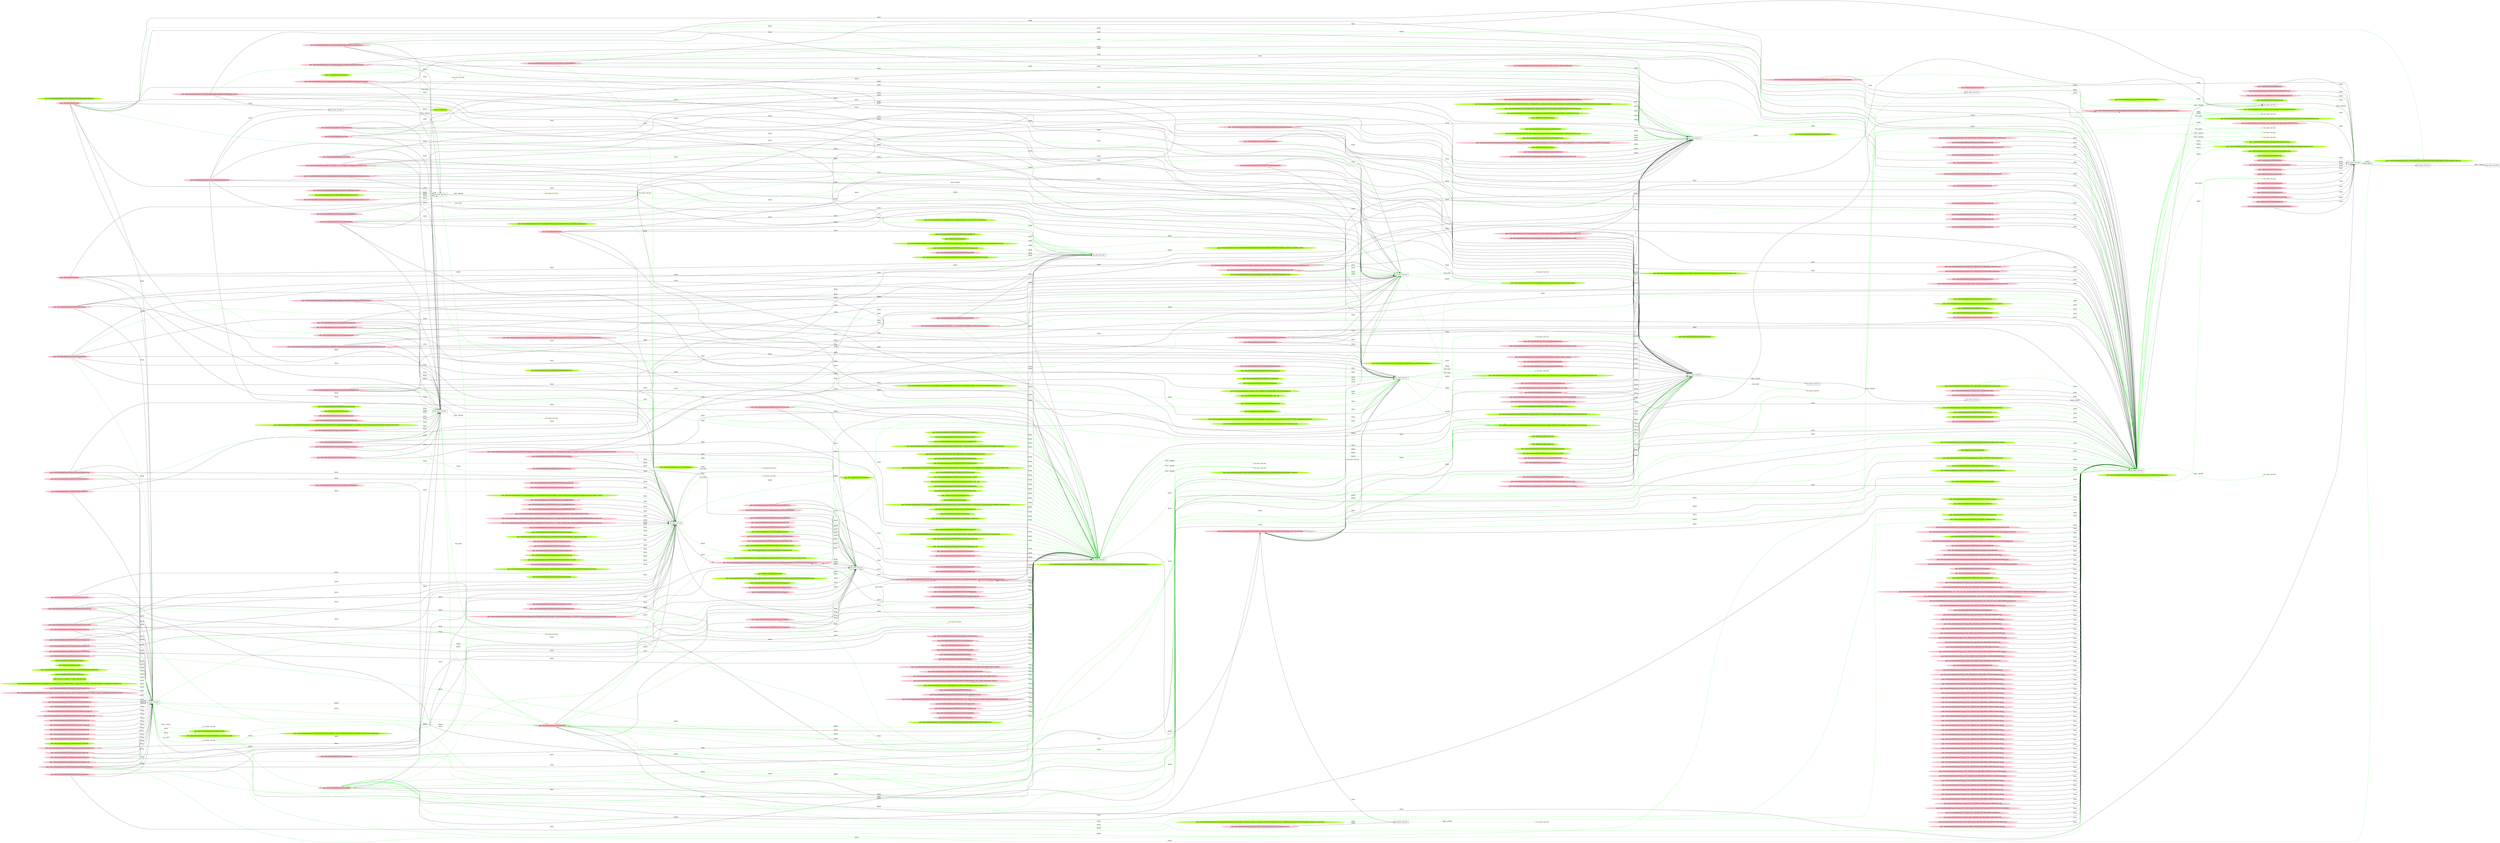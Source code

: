 digraph {
	rankdir=LR
	104 [label="exe_name: null cmd: " color=black shape=box style=solid]
	820 [label="exe_name: null cmd: " color=greenyellow shape=box style=solid]
	104 -> 820 [label=FILE_EXEC color=green]
	107 [label="exe_name: null cmd: " color=black shape=box style=solid]
	828 [label="exe_name: null cmd: " color=greenyellow shape=box style=solid]
	107 -> 828 [label=FILE_EXEC color=green]
	111 [label="exe_name: null cmd: " color=black shape=box style=solid]
	843 [label="exe_name: null cmd: " color=greenyellow shape=box style=solid]
	111 -> 843 [label=FILE_EXEC color=green]
	28 [label="exe_name: null cmd: " color=black shape=box style=solid]
	853 [label="exe_name: null cmd: " color=greenyellow shape=box style=solid]
	28 -> 853 [label=FILE_EXEC color=green]
	130 [label="exe_name: null cmd: " color=black shape=box style=solid]
	865 [label="exe_name: null cmd: " color=greenyellow shape=box style=solid]
	130 -> 865 [label=FILE_EXEC color=green]
	138 [label="exe_name: null cmd: " color=black shape=box style=solid]
	920 [label="exe_name: null cmd: " color=greenyellow shape=box style=solid]
	138 -> 920 [label=FILE_EXEC color=green]
	138 [label="exe_name: null cmd: " color=black shape=box style=solid]
	925 [label="exe_name: null cmd: " color=greenyellow shape=box style=solid]
	138 -> 925 [label=FILE_EXEC color=green]
	80 [label="exe_name: null cmd: " color=black shape=box style=solid]
	940 [label="exe_name: null cmd: " color=greenyellow shape=box style=solid]
	80 -> 940 [label=FILE_EXEC color=green]
	80 [label="exe_name: null cmd: " color=black shape=box style=solid]
	942 [label="exe_name: null cmd: " color=greenyellow shape=box style=solid]
	80 -> 942 [label=FILE_EXEC color=green]
	170 [label="exe_name: null cmd: " color=black shape=box style=solid]
	961 [label="exe_name: null cmd: " color=greenyellow shape=box style=solid]
	170 -> 961 [label=FILE_EXEC color=green]
	101 [label="exe_name: null cmd: " color=black shape=box style=solid]
	969 [label="exe_name: null cmd: " color=greenyellow shape=box style=solid]
	101 -> 969 [label=FILE_EXEC color=green]
	124 [label="exe_name: null cmd: " color=black shape=box style=solid]
	990 [label="exe_name: null cmd: " color=greenyellow shape=box style=solid]
	124 -> 990 [label=FILE_EXEC color=green]
	124 [label="exe_name: null cmd: " color=black shape=box style=solid]
	1006 [label="exe_name: null cmd: " color=greenyellow shape=box style=solid]
	124 -> 1006 [label=FILE_EXEC color=green]
	124 [label="exe_name: null cmd: " color=black shape=box style=solid]
	1024 [label="exe_name: null cmd: " color=greenyellow shape=box style=solid]
	124 -> 1024 [label=FILE_EXEC color=green]
	179 [label="path: /Device/HarddiskVolume2/Users/admin/AppData/Roaming/Mozilla/Firefox/Profiles/j1y1apqs.default/sessionstore-backups" color=pink shape=oval style=filled]
	990 [label="exe_name: null cmd: " color=greenyellow shape=box style=solid]
	179 -> 990 [label=READ color=green]
	179 [label="path: /Device/HarddiskVolume2/Users/admin/AppData/Roaming/Mozilla/Firefox/Profiles/j1y1apqs.default/sessionstore-backups" color=pink shape=oval style=filled]
	2 [label="exe_name: null cmd: " color=black shape=box style=solid]
	179 -> 2 [label=READ color=black]
	731 [label="path: /Device/HarddiskVolume2/Users/admin/AppData/Roaming/Mozilla/Firefox/Profiles/j1y1apqs.default/sessionstore-backups/recovery.js" color=pink shape=oval style=filled]
	990 [label="exe_name: null cmd: " color=greenyellow shape=box style=solid]
	731 -> 990 [label=READ color=green]
	2 [label="exe_name: null cmd: " color=black shape=box style=solid]
	731 [label="path: /Device/HarddiskVolume2/Users/admin/AppData/Roaming/Mozilla/Firefox/Profiles/j1y1apqs.default/sessionstore-backups/recovery.js" color=pink shape=oval style=filled]
	2 -> 731 [label=WRITE color=black]
	990 [label="exe_name: null cmd: " color=greenyellow shape=box style=solid]
	731 [label="path: /Device/HarddiskVolume2/Users/admin/AppData/Roaming/Mozilla/Firefox/Profiles/j1y1apqs.default/sessionstore-backups/recovery.js" color=pink shape=oval style=filled]
	990 -> 731 [label=WRITE color=green]
	80 [label="exe_name: null cmd: " color=black shape=box style=solid]
	731 [label="path: /Device/HarddiskVolume2/Users/admin/AppData/Roaming/Mozilla/Firefox/Profiles/j1y1apqs.default/sessionstore-backups/recovery.js" color=pink shape=oval style=filled]
	80 -> 731 [label=WRITE color=black]
	293 [label="path: /Device/HarddiskVolume2/Program Files/Five Directions/Acuity/data/.winlogbeat.yml.new" color=pink shape=oval style=filled]
	127 [label="exe_name: null cmd: " color=black shape=box style=solid]
	293 -> 127 [label=READ color=black]
	610 [label="path: /Device/HarddiskVolume2/Users/admin/AppData/Roaming/Microsoft/Windows/Themes/CachedFiles/CachedImage_1024_768_POS4.jpg" color=pink shape=oval style=filled]
	127 [label="exe_name: null cmd: " color=black shape=box style=solid]
	610 -> 127 [label=READ color=black]
	385 [label="path: /Device/HarddiskVolume2" color=pink shape=oval style=filled]
	107 [label="exe_name: null cmd: " color=black shape=box style=solid]
	385 -> 107 [label=READ color=black]
	644 [label="path: /Device/HarddiskVolume2/Users/desktop.ini" color=pink shape=oval style=filled]
	107 [label="exe_name: null cmd: " color=black shape=box style=solid]
	644 -> 107 [label=READ color=black]
	724 [label="path: /Device/HarddiskVolume2/Users/admin/AppData" color=pink shape=oval style=filled]
	107 [label="exe_name: null cmd: " color=black shape=box style=solid]
	724 -> 107 [label=READ color=black]
	600 [label="path: /Device/HarddiskVolume2/Users/admin/AppData/Roaming/Microsoft" color=pink shape=oval style=filled]
	107 [label="exe_name: null cmd: " color=black shape=box style=solid]
	600 -> 107 [label=READ color=black]
	693 [label="path: /Device/HarddiskVolume2/Users/admin/AppData/Roaming" color=pink shape=oval style=filled]
	107 [label="exe_name: null cmd: " color=black shape=box style=solid]
	693 -> 107 [label=READ color=black]
	701 [label="path: /Device/HarddiskVolume2/Users/admin/AppData/Roaming/Microsoft/desktop.ini" color=pink shape=oval style=filled]
	107 [label="exe_name: null cmd: " color=black shape=box style=solid]
	701 -> 107 [label=READ color=black]
	582 [label="path: /Device/HarddiskVolume2/Users/admin/AppData/Roaming/Microsoft/Windows" color=pink shape=oval style=filled]
	107 [label="exe_name: null cmd: " color=black shape=box style=solid]
	582 -> 107 [label=READ color=black]
	478 [label="path: /Device/HarddiskVolume2/Users/admin/AppData/Roaming/Microsoft/Windows/Themes" color=pink shape=oval style=filled]
	107 [label="exe_name: null cmd: " color=black shape=box style=solid]
	478 -> 107 [label=READ color=black]
	478 [label="path: /Device/HarddiskVolume2/Users/admin/AppData/Roaming/Microsoft/Windows/Themes" color=pink shape=oval style=filled]
	28 [label="exe_name: null cmd: " color=black shape=box style=solid]
	478 -> 28 [label=READ color=black]
	693 [label="path: /Device/HarddiskVolume2/Users/admin/AppData/Roaming" color=pink shape=oval style=filled]
	28 [label="exe_name: null cmd: " color=black shape=box style=solid]
	693 -> 28 [label=READ color=black]
	654 [label="path: /Device/HarddiskVolume2/Users/admin/AppData/Roaming/Microsoft/Windows/Themes/slideshow.ini" color=pink shape=oval style=filled]
	107 [label="exe_name: null cmd: " color=black shape=box style=solid]
	654 -> 107 [label=READ color=black]
	562 [label="path: /Device/HarddiskVolume2/$RECYCLE.BIN/S-1-5-21-231540947-922634896-4161786520-1004" color=pink shape=oval style=filled]
	107 [label="exe_name: null cmd: " color=black shape=box style=solid]
	562 -> 107 [label=READ color=black]
	748 [label="path: /Device/HarddiskVolume2/$RECYCLE.BIN/S-1-5-21-231540947-922634896-4161786520-1004/desktop.ini" color=pink shape=oval style=filled]
	107 [label="exe_name: null cmd: " color=black shape=box style=solid]
	748 -> 107 [label=READ color=black]
	748 [label="path: /Device/HarddiskVolume2/$RECYCLE.BIN/S-1-5-21-231540947-922634896-4161786520-1004/desktop.ini" color=pink shape=oval style=filled]
	133 [label="exe_name: null cmd: " color=black shape=box style=solid]
	748 -> 133 [label=READ color=green]
	610 [label="path: /Device/HarddiskVolume2/Users/admin/AppData/Roaming/Microsoft/Windows/Themes/CachedFiles/CachedImage_1024_768_POS4.jpg" color=pink shape=oval style=filled]
	107 [label="exe_name: null cmd: " color=black shape=box style=solid]
	610 -> 107 [label=READ color=black]
	402 [label="path: /Device/HarddiskVolume2/Program Files/TightVNC/tvnserver.exe" color=pink shape=oval style=filled]
	107 [label="exe_name: null cmd: " color=black shape=box style=solid]
	402 -> 107 [label=READ color=black]
	437 [label="path: /Device/HarddiskVolume2/Users/admin/AppData/Roaming/Microsoft/Windows/Recent/AutomaticDestinations/f01b4d95cf55d32a.automaticDestinations-ms" color=pink shape=oval style=filled]
	107 [label="exe_name: null cmd: " color=black shape=box style=solid]
	437 -> 107 [label=READ color=black]
	385 [label="path: /Device/HarddiskVolume2" color=pink shape=oval style=filled]
	98 [label="exe_name: null cmd: " color=black shape=box style=solid]
	385 -> 98 [label=READ color=black]
	414 [label="path: /Device/HarddiskVolume4" color=pink shape=oval style=filled]
	98 [label="exe_name: null cmd: " color=black shape=box style=solid]
	414 -> 98 [label=READ color=black]
	394 [label="path: /Device/HarddiskVolume1" color=pink shape=oval style=filled]
	98 [label="exe_name: null cmd: " color=black shape=box style=solid]
	394 -> 98 [label=READ color=black]
	454 [label="path: /Device/HarddiskVolume2/Users/admin" color=pink shape=oval style=filled]
	111 [label="exe_name: null cmd: " color=black shape=box style=solid]
	454 -> 111 [label=READ color=black]
	644 [label="path: /Device/HarddiskVolume2/Users/desktop.ini" color=pink shape=oval style=filled]
	111 [label="exe_name: null cmd: " color=black shape=box style=solid]
	644 -> 111 [label=READ color=black]
	706 [label="path: /Device/HarddiskVolume2/Users" color=pink shape=oval style=filled]
	111 [label="exe_name: null cmd: " color=black shape=box style=solid]
	706 -> 111 [label=READ color=black]
	693 [label="path: /Device/HarddiskVolume2/Users/admin/AppData/Roaming" color=pink shape=oval style=filled]
	111 [label="exe_name: null cmd: " color=black shape=box style=solid]
	693 -> 111 [label=READ color=black]
	724 [label="path: /Device/HarddiskVolume2/Users/admin/AppData" color=pink shape=oval style=filled]
	124 [label="exe_name: null cmd: " color=black shape=box style=solid]
	724 -> 124 [label=READ color=green]
	724 [label="path: /Device/HarddiskVolume2/Users/admin/AppData" color=pink shape=oval style=filled]
	111 [label="exe_name: null cmd: " color=black shape=box style=solid]
	724 -> 111 [label=READ color=black]
	600 [label="path: /Device/HarddiskVolume2/Users/admin/AppData/Roaming/Microsoft" color=pink shape=oval style=filled]
	111 [label="exe_name: null cmd: " color=black shape=box style=solid]
	600 -> 111 [label=READ color=black]
	701 [label="path: /Device/HarddiskVolume2/Users/admin/AppData/Roaming/Microsoft/desktop.ini" color=pink shape=oval style=filled]
	111 [label="exe_name: null cmd: " color=black shape=box style=solid]
	701 -> 111 [label=READ color=black]
	408 [label="path: /Device/HarddiskVolume2/Users/admin/AppData/Roaming/Microsoft/Windows/Themes/CachedFiles" color=pink shape=oval style=filled]
	111 [label="exe_name: null cmd: " color=black shape=box style=solid]
	408 -> 111 [label=READ color=black]
	562 [label="path: /Device/HarddiskVolume2/$RECYCLE.BIN/S-1-5-21-231540947-922634896-4161786520-1004" color=pink shape=oval style=filled]
	111 [label="exe_name: null cmd: " color=black shape=box style=solid]
	562 -> 111 [label=READ color=black]
	562 [label="path: /Device/HarddiskVolume2/$RECYCLE.BIN/S-1-5-21-231540947-922634896-4161786520-1004" color=pink shape=oval style=filled]
	124 [label="exe_name: null cmd: " color=black shape=box style=solid]
	562 -> 124 [label=READ color=green]
	753 [label="path: /Device/HarddiskVolume2/Users/Public" color=pink shape=oval style=filled]
	111 [label="exe_name: null cmd: " color=black shape=box style=solid]
	753 -> 111 [label=READ color=black]
	437 [label="path: /Device/HarddiskVolume2/Users/admin/AppData/Roaming/Microsoft/Windows/Recent/AutomaticDestinations/f01b4d95cf55d32a.automaticDestinations-ms" color=pink shape=oval style=filled]
	107 [label="exe_name: null cmd: " color=black shape=box style=solid]
	437 -> 107 [label=READ color=green]
	757 [label="path: /Device/HarddiskVolume2/Users/admin/AppData/Roaming/Microsoft/Windows/Recent/AutomaticDestinations" color=pink shape=oval style=filled]
	111 [label="exe_name: null cmd: " color=black shape=box style=solid]
	757 -> 111 [label=READ color=black]
	420 [label="path: /Device/HarddiskVolume2/Users/admin/Downloads" color=pink shape=oval style=filled]
	111 [label="exe_name: null cmd: " color=black shape=box style=solid]
	420 -> 111 [label=READ color=black]
	740 [label="path: /Device/HarddiskVolume2/Users/admin/Downloads/desktop.ini" color=pink shape=oval style=filled]
	111 [label="exe_name: null cmd: " color=black shape=box style=solid]
	740 -> 111 [label=READ color=black]
	736 [label="path: /Device/HarddiskVolume2/Users/admin/Videos" color=pink shape=oval style=filled]
	111 [label="exe_name: null cmd: " color=black shape=box style=solid]
	736 -> 111 [label=READ color=black]
	669 [label="path: /Device/HarddiskVolume2/Users/admin/Videos/desktop.ini" color=pink shape=oval style=filled]
	111 [label="exe_name: null cmd: " color=black shape=box style=solid]
	669 -> 111 [label=READ color=black]
	494 [label="path: /Device/HarddiskVolume2/Users/admin/Music" color=pink shape=oval style=filled]
	111 [label="exe_name: null cmd: " color=black shape=box style=solid]
	494 -> 111 [label=READ color=black]
	633 [label="path: /Device/HarddiskVolume2/Users/admin/Music/desktop.ini" color=pink shape=oval style=filled]
	111 [label="exe_name: null cmd: " color=black shape=box style=solid]
	633 -> 111 [label=READ color=black]
	690 [label="path: /Device/HarddiskVolume2/Users/admin/Pictures/desktop.ini" color=pink shape=oval style=filled]
	111 [label="exe_name: null cmd: " color=black shape=box style=solid]
	690 -> 111 [label=READ color=black]
	642 [label="path: /Device/HarddiskVolume2/Users/admin/Documents" color=pink shape=oval style=filled]
	111 [label="exe_name: null cmd: " color=black shape=box style=solid]
	642 -> 111 [label=READ color=black]
	677 [label="path: /Device/HarddiskVolume2/Users/admin/Documents/desktop.ini" color=pink shape=oval style=filled]
	111 [label="exe_name: null cmd: " color=black shape=box style=solid]
	677 -> 111 [label=READ color=black]
	402 [label="path: /Device/HarddiskVolume2/Program Files/TightVNC/tvnserver.exe" color=pink shape=oval style=filled]
	111 [label="exe_name: null cmd: " color=black shape=box style=solid]
	402 -> 111 [label=READ color=black]
	541 [label="path: /Device/HarddiskVolume2/Users/admin/AppData/Roaming/Microsoft/Windows/Recent/AutomaticDestinations/5f7b5f1e01b83767.automaticDestinations-ms" color=pink shape=oval style=filled]
	111 [label="exe_name: null cmd: " color=black shape=box style=solid]
	541 -> 111 [label=READ color=black]
	454 [label="path: /Device/HarddiskVolume2/Users/admin" color=pink shape=oval style=filled]
	98 [label="exe_name: null cmd: " color=black shape=box style=solid]
	454 -> 98 [label=READ color=black]
	693 [label="path: /Device/HarddiskVolume2/Users/admin/AppData/Roaming" color=pink shape=oval style=filled]
	98 [label="exe_name: null cmd: " color=black shape=box style=solid]
	693 -> 98 [label=READ color=black]
	654 [label="path: /Device/HarddiskVolume2/Users/admin/AppData/Roaming/Microsoft/Windows/Themes/slideshow.ini" color=pink shape=oval style=filled]
	98 [label="exe_name: null cmd: " color=black shape=box style=solid]
	654 -> 98 [label=READ color=black]
	722 [label="path: /Device/HarddiskVolume2/WINDOWS/SYSTEM32/ploptin.dll" color=pink shape=oval style=filled]
	138 [label="exe_name: null cmd: " color=black shape=box style=solid]
	722 -> 138 [label=READ color=black]
	571 [label="path: /Device/HarddiskVolume2/WINDOWS/SYSTEM32/kernelbase.dll" color=pink shape=oval style=filled]
	138 [label="exe_name: null cmd: " color=black shape=box style=solid]
	571 -> 138 [label=READ color=black]
	385 [label="path: /Device/HarddiskVolume2" color=pink shape=oval style=filled]
	84 [label="exe_name: null cmd: " color=black shape=box style=solid]
	385 -> 84 [label=READ color=black]
	394 [label="path: /Device/HarddiskVolume1" color=pink shape=oval style=filled]
	84 [label="exe_name: null cmd: " color=black shape=box style=solid]
	394 -> 84 [label=READ color=black]
	414 [label="path: /Device/HarddiskVolume4" color=pink shape=oval style=filled]
	84 [label="exe_name: null cmd: " color=black shape=box style=solid]
	414 -> 84 [label=READ color=black]
	592 [label="path: /Device/HarddiskVolume2/WINDOWS" color=pink shape=oval style=filled]
	84 [label="exe_name: null cmd: " color=black shape=box style=solid]
	592 -> 84 [label=READ color=black]
	62 [label="path: /Device/HarddiskVolume2/WINDOWS/SYSTEM32/PNRPNSP.DLL" color=pink shape=oval style=filled]
	130 [label="exe_name: null cmd: " color=black shape=box style=solid]
	62 -> 130 [label=READ color=black]
	459 [label="path: /Device/HarddiskVolume2/Windows/System32/rpcrt4.dll" color=pink shape=oval style=filled]
	130 [label="exe_name: null cmd: " color=black shape=box style=solid]
	459 -> 130 [label=READ color=black]
	491 [label="path: /Device/HarddiskVolume2/WINDOWS/SYSTEM32/LOCALE.NLS" color=pink shape=oval style=filled]
	80 [label="exe_name: null cmd: " color=black shape=box style=solid]
	491 -> 80 [label=READ color=black]
	511 [label="path: /Device/HarddiskVolume2/Windows/System32/ws2_32.dll" color=pink shape=oval style=filled]
	80 [label="exe_name: null cmd: " color=black shape=box style=solid]
	511 -> 80 [label=READ color=black]
	524 [label="path: /Device/HarddiskVolume2/Windows/System32/msvcrt.dll" color=pink shape=oval style=filled]
	130 [label="exe_name: null cmd: " color=black shape=box style=solid]
	524 -> 130 [label=READ color=black]
	538 [label="path: /Device/HarddiskVolume2/Windows/System32/sechost.dll" color=pink shape=oval style=filled]
	80 [label="exe_name: null cmd: " color=black shape=box style=solid]
	538 -> 80 [label=READ color=black]
	571 [label="path: /Device/HarddiskVolume2/WINDOWS/SYSTEM32/kernelbase.dll" color=pink shape=oval style=filled]
	130 [label="exe_name: null cmd: " color=black shape=box style=solid]
	571 -> 130 [label=READ color=black]
	147 [label="path: /Device/HarddiskVolume2/WINDOWS/System32/dnsapi.dll" color=pink shape=oval style=filled]
	130 [label="exe_name: null cmd: " color=black shape=box style=solid]
	147 -> 130 [label=READ color=black]
	188 [label="path: /Device/HarddiskVolume2/windows/system32/nlaapi.dll" color=pink shape=oval style=filled]
	80 [label="exe_name: null cmd: " color=black shape=box style=solid]
	188 -> 80 [label=READ color=black]
	625 [label="path: /Device/HarddiskVolume2/Windows/System32/nsi.dll" color=pink shape=oval style=filled]
	80 [label="exe_name: null cmd: " color=black shape=box style=solid]
	625 -> 80 [label=READ color=black]
	720 [label="path: /Device/HarddiskVolume2/WINDOWS/GLOBALIZATION" color=pink shape=oval style=filled]
	84 [label="exe_name: null cmd: " color=black shape=box style=solid]
	720 -> 84 [label=READ color=black]
	406 [label="path: /Device/HarddiskVolume2/WINDOWS/REGISTRATION" color=pink shape=oval style=filled]
	84 [label="exe_name: null cmd: " color=black shape=box style=solid]
	406 -> 84 [label=READ color=black]
	283 [label="path: /Device/HarddiskVolume2/WINDOWS/SYSTEM32/WBEM" color=pink shape=oval style=filled]
	84 [label="exe_name: null cmd: " color=black shape=box style=solid]
	283 -> 84 [label=READ color=black]
	142 [label="path: /Device/HarddiskVolume2/Windows/System32/tasklist.exe" color=pink shape=oval style=filled]
	80 [label="exe_name: null cmd: " color=black shape=box style=solid]
	142 -> 80 [label=READ color=black]
	142 [label="path: /Device/HarddiskVolume2/Windows/System32/tasklist.exe" color=pink shape=oval style=filled]
	80 [label="exe_name: null cmd: " color=black shape=box style=solid]
	142 -> 80 [label=READ color=green]
	687 [label="path: /Device/HarddiskVolume2/Windows/System32/ntdll.dll" color=pink shape=oval style=filled]
	130 [label="exe_name: null cmd: " color=black shape=box style=solid]
	687 -> 130 [label=READ color=black]
	459 [label="path: /Device/HarddiskVolume2/Windows/System32/rpcrt4.dll" color=pink shape=oval style=filled]
	80 [label="exe_name: null cmd: " color=black shape=box style=solid]
	459 -> 80 [label=READ color=black]
	515 [label="path: /Device/HarddiskVolume2/Windows/System32/user32.dll" color=pink shape=oval style=filled]
	130 [label="exe_name: null cmd: " color=black shape=box style=solid]
	515 -> 130 [label=READ color=black]
	515 [label="path: /Device/HarddiskVolume2/Windows/System32/user32.dll" color=pink shape=oval style=filled]
	138 [label="exe_name: null cmd: " color=black shape=box style=solid]
	515 -> 138 [label=READ color=green]
	524 [label="path: /Device/HarddiskVolume2/Windows/System32/msvcrt.dll" color=pink shape=oval style=filled]
	80 [label="exe_name: null cmd: " color=black shape=box style=solid]
	524 -> 80 [label=READ color=black]
	538 [label="path: /Device/HarddiskVolume2/Windows/System32/sechost.dll" color=pink shape=oval style=filled]
	130 [label="exe_name: null cmd: " color=black shape=box style=solid]
	538 -> 130 [label=READ color=black]
	430 [label="path: /Device/HarddiskVolume2/Windows/System32/gdi32.dll" color=pink shape=oval style=filled]
	130 [label="exe_name: null cmd: " color=black shape=box style=solid]
	430 -> 130 [label=READ color=black]
	499 [label="path: /Device/HarddiskVolume2/Windows/System32/ucrtbase.dll" color=pink shape=oval style=filled]
	80 [label="exe_name: null cmd: " color=black shape=box style=solid]
	499 -> 80 [label=READ color=black]
	683 [label="path: /Device/HarddiskVolume2/Windows/System32/gdi32full.dll" color=pink shape=oval style=filled]
	80 [label="exe_name: null cmd: " color=black shape=box style=solid]
	683 -> 80 [label=READ color=black]
	141 [label="path: /Device/HarddiskVolume2/Windows/System32/mpr.dll" color=pink shape=oval style=filled]
	130 [label="exe_name: null cmd: " color=black shape=box style=solid]
	141 -> 130 [label=READ color=black]
	206 [label="path: /Device/HarddiskVolume2/Windows/System32/framedynos.dll" color=pink shape=oval style=filled]
	80 [label="exe_name: null cmd: " color=black shape=box style=solid]
	206 -> 80 [label=READ color=black]
	486 [label="path: /Device/HarddiskVolume2/WINDOWS/system32/combase.dll" color=pink shape=oval style=filled]
	80 [label="exe_name: null cmd: " color=black shape=box style=solid]
	486 -> 80 [label=READ color=black]
	506 [label="path: /Device/HarddiskVolume2/Windows/System32/shlwapi.dll" color=pink shape=oval style=filled]
	130 [label="exe_name: null cmd: " color=black shape=box style=solid]
	506 -> 130 [label=READ color=black]
	145 [label="path: /Device/HarddiskVolume2/WINDOWS/system32/dbghelp.dll" color=pink shape=oval style=filled]
	130 [label="exe_name: null cmd: " color=black shape=box style=solid]
	145 -> 130 [label=READ color=black]
	87 [label="path: /Device/HarddiskVolume2/Windows/System32/srvcli.dll" color=pink shape=oval style=filled]
	130 [label="exe_name: null cmd: " color=black shape=box style=solid]
	87 -> 130 [label=READ color=black]
	448 [label="path: /Device/HarddiskVolume2/WINDOWS/system32/netutils.dll" color=pink shape=oval style=filled]
	80 [label="exe_name: null cmd: " color=black shape=box style=solid]
	448 -> 80 [label=READ color=black]
	513 [label="path: /Device/HarddiskVolume2/WINDOWS/system32/rpcss.dll" color=pink shape=oval style=filled]
	130 [label="exe_name: null cmd: " color=black shape=box style=solid]
	513 -> 130 [label=READ color=black]
	518 [label="path: /Device/HarddiskVolume2/WINDOWS/Globalization/Sorting/sortdefault.nls" color=pink shape=oval style=filled]
	130 [label="exe_name: null cmd: " color=black shape=box style=solid]
	518 -> 130 [label=READ color=black]
	744 [label="path: /Device/HarddiskVolume2/Windows/System32/sspicli.dll" color=pink shape=oval style=filled]
	80 [label="exe_name: null cmd: " color=black shape=box style=solid]
	744 -> 80 [label=READ color=black]
	163 [label="path: /Device/HarddiskVolume2/WINDOWS/SYSTEM32/wbemcomn.dll" color=pink shape=oval style=filled]
	80 [label="exe_name: null cmd: " color=black shape=box style=solid]
	163 -> 80 [label=READ color=black]
	88 [label="path: /Device/HarddiskVolume2/WINDOWS/system32/wbem/wbemprox.dll" color=pink shape=oval style=filled]
	130 [label="exe_name: null cmd: " color=black shape=box style=solid]
	88 -> 130 [label=READ color=black]
	463 [label="path: /Device/HarddiskVolume2/WINDOWS/Registration/R00000000000d.clb" color=pink shape=oval style=filled]
	80 [label="exe_name: null cmd: " color=black shape=box style=solid]
	463 -> 80 [label=READ color=black]
	580 [label="path: /Device/HarddiskVolume2/Windows/System32/kernel.appcore.dll" color=pink shape=oval style=filled]
	80 [label="exe_name: null cmd: " color=black shape=box style=solid]
	580 -> 80 [label=READ color=black]
	151 [label="path: /Device/HarddiskVolume2/WINDOWS/system32/wbem/fastprox.dll" color=pink shape=oval style=filled]
	80 [label="exe_name: null cmd: " color=black shape=box style=solid]
	151 -> 80 [label=READ color=black]
	91 [label="path: /Device/HarddiskVolume2/WINDOWS/system32/wbem/wbemsvc.dll" color=pink shape=oval style=filled]
	130 [label="exe_name: null cmd: " color=black shape=box style=solid]
	91 -> 130 [label=READ color=black]
	489 [label="path: /Device/HarddiskVolume2/WINDOWS/system32/IMM32.DLL" color=pink shape=oval style=filled]
	130 [label="exe_name: null cmd: " color=black shape=box style=solid]
	489 -> 130 [label=READ color=black]
	433 [label="path: /Device/HarddiskVolume2/ProgramData/Microsoft/Windows/AppRepository/Packages/Microsoft.Windows.ContentDeliveryManager_10.0.16299.15_neutral_neutral_cw5n1h2txyewy/ActivationStore.dat.LOG1" color=pink shape=oval style=filled]
	80 [label="exe_name: null cmd: " color=black shape=box style=solid]
	433 -> 80 [label=READ color=black]
	425 [label="path: /Device/HarddiskVolume2/ProgramData/Microsoft/Windows/AppRepository/Packages/Microsoft.Windows.ContentDeliveryManager_10.0.16299.15_neutral_neutral_cw5n1h2txyewy/ActivationStore.dat.LOG2" color=pink shape=oval style=filled]
	80 [label="exe_name: null cmd: " color=black shape=box style=solid]
	425 -> 80 [label=READ color=black]
	771 [label="path: /Device/HarddiskVolume2/Users/admin/AppData/Local/Packages/Microsoft.Windows.ContentDeliveryManager_cw5n1h2txyewy/Settings/settings.dat.LOG1" color=pink shape=oval style=filled]
	80 [label="exe_name: null cmd: " color=black shape=box style=solid]
	771 -> 80 [label=READ color=black]
	80 [label="exe_name: null cmd: " color=black shape=box style=solid]
	466 [label="path: /Device/HarddiskVolume2/Users/admin/AppData/Local/Packages/Microsoft.Windows.ContentDeliveryManager_cw5n1h2txyewy/Settings/settings.dat" color=pink shape=oval style=filled]
	80 -> 466 [label=WRITE color=black]
	550 [label="path: /Device/HarddiskVolume2/Users/admin/AppData/Local/Packages/Microsoft.Windows.ContentDeliveryManager_cw5n1h2txyewy/Settings/settings.dat.LOG2" color=pink shape=oval style=filled]
	80 [label="exe_name: null cmd: " color=black shape=box style=solid]
	550 -> 80 [label=READ color=black]
	1032 [label="path: /Windows/System32/ktmw32.dll" color=greenyellow shape=oval style=filled]
	46 [label="exe_name: null cmd: " color=black shape=box style=solid]
	1032 -> 46 [label=READ color=green]
	890 [label="path: /Device/HarddiskVolume2/WINDOWS/system32/wbem/wmiprov.dll" color=greenyellow shape=oval style=filled]
	133 [label="exe_name: null cmd: " color=black shape=box style=solid]
	890 -> 133 [label=READ color=green]
	653 [label="path: /Device/HarddiskVolume2/ProgramData/Microsoft/Windows/AppRepository/Packages/Microsoft.MicrosoftEdge_41.16299.15.0_neutral__8wekyb3d8bbwe/S-1-5-21-231540947-922634896-4161786520-1004.pckgdep" color=pink shape=oval style=filled]
	98 [label="exe_name: null cmd: " color=black shape=box style=solid]
	653 -> 98 [label=READ color=black]
	722 [label="path: /Device/HarddiskVolume2/WINDOWS/SYSTEM32/ploptin.dll" color=pink shape=oval style=filled]
	98 [label="exe_name: null cmd: " color=black shape=box style=solid]
	722 -> 98 [label=READ color=black]
	433 [label="path: /Device/HarddiskVolume2/ProgramData/Microsoft/Windows/AppRepository/Packages/Microsoft.Windows.ContentDeliveryManager_10.0.16299.15_neutral_neutral_cw5n1h2txyewy/ActivationStore.dat.LOG1" color=pink shape=oval style=filled]
	130 [label="exe_name: null cmd: " color=black shape=box style=solid]
	433 -> 130 [label=READ color=black]
	130 [label="exe_name: null cmd: " color=black shape=box style=solid]
	771 [label="path: /Device/HarddiskVolume2/Users/admin/AppData/Local/Packages/Microsoft.Windows.ContentDeliveryManager_cw5n1h2txyewy/Settings/settings.dat.LOG1" color=pink shape=oval style=filled]
	130 -> 771 [label=WRITE color=black]
	771 [label="path: /Device/HarddiskVolume2/Users/admin/AppData/Local/Packages/Microsoft.Windows.ContentDeliveryManager_cw5n1h2txyewy/Settings/settings.dat.LOG1" color=pink shape=oval style=filled]
	130 [label="exe_name: null cmd: " color=black shape=box style=solid]
	771 -> 130 [label=READ color=black]
	130 [label="exe_name: null cmd: " color=black shape=box style=solid]
	466 [label="path: /Device/HarddiskVolume2/Users/admin/AppData/Local/Packages/Microsoft.Windows.ContentDeliveryManager_cw5n1h2txyewy/Settings/settings.dat" color=pink shape=oval style=filled]
	130 -> 466 [label=WRITE color=black]
	466 [label="path: /Device/HarddiskVolume2/Users/admin/AppData/Local/Packages/Microsoft.Windows.ContentDeliveryManager_cw5n1h2txyewy/Settings/settings.dat" color=pink shape=oval style=filled]
	124 [label="exe_name: null cmd: " color=black shape=box style=solid]
	466 -> 124 [label=READ color=green]
	466 [label="path: /Device/HarddiskVolume2/Users/admin/AppData/Local/Packages/Microsoft.Windows.ContentDeliveryManager_cw5n1h2txyewy/Settings/settings.dat" color=pink shape=oval style=filled]
	130 [label="exe_name: null cmd: " color=black shape=box style=solid]
	466 -> 130 [label=READ color=black]
	84 [label="exe_name: null cmd: " color=black shape=box style=solid]
	771 [label="path: /Device/HarddiskVolume2/Users/admin/AppData/Local/Packages/Microsoft.Windows.ContentDeliveryManager_cw5n1h2txyewy/Settings/settings.dat.LOG1" color=pink shape=oval style=filled]
	84 -> 771 [label=WRITE color=black]
	433 [label="path: /Device/HarddiskVolume2/ProgramData/Microsoft/Windows/AppRepository/Packages/Microsoft.Windows.ContentDeliveryManager_10.0.16299.15_neutral_neutral_cw5n1h2txyewy/ActivationStore.dat.LOG1" color=pink shape=oval style=filled]
	84 [label="exe_name: null cmd: " color=black shape=box style=solid]
	433 -> 84 [label=READ color=black]
	771 [label="path: /Device/HarddiskVolume2/Users/admin/AppData/Local/Packages/Microsoft.Windows.ContentDeliveryManager_cw5n1h2txyewy/Settings/settings.dat.LOG1" color=pink shape=oval style=filled]
	84 [label="exe_name: null cmd: " color=black shape=box style=solid]
	771 -> 84 [label=READ color=black]
	802 [label="path: /Windows/System32/cscapi.dll" color=greenyellow shape=oval style=filled]
	98 [label="exe_name: null cmd: " color=black shape=box style=solid]
	802 -> 98 [label=READ color=green]
	985 [label="path: /Device/HarddiskVolume2/Windows/System32/perfts.dll" color=greenyellow shape=oval style=filled]
	124 [label="exe_name: null cmd: " color=black shape=box style=solid]
	985 -> 124 [label=READ color=green]
	414 [label="path: /Device/HarddiskVolume4" color=pink shape=oval style=filled]
	107 [label="exe_name: null cmd: " color=black shape=box style=solid]
	414 -> 107 [label=READ color=black]
	394 [label="path: /Device/HarddiskVolume1" color=pink shape=oval style=filled]
	133 [label="exe_name: null cmd: " color=black shape=box style=solid]
	394 -> 133 [label=READ color=green]
	394 [label="path: /Device/HarddiskVolume1" color=pink shape=oval style=filled]
	107 [label="exe_name: null cmd: " color=black shape=box style=solid]
	394 -> 107 [label=READ color=black]
	133 [label="exe_name: null cmd: " color=black shape=box style=solid]
	771 [label="path: /Device/HarddiskVolume2/Users/admin/AppData/Local/Packages/Microsoft.Windows.ContentDeliveryManager_cw5n1h2txyewy/Settings/settings.dat.LOG1" color=pink shape=oval style=filled]
	133 -> 771 [label=WRITE color=black]
	771 [label="path: /Device/HarddiskVolume2/Users/admin/AppData/Local/Packages/Microsoft.Windows.ContentDeliveryManager_cw5n1h2txyewy/Settings/settings.dat.LOG1" color=pink shape=oval style=filled]
	133 [label="exe_name: null cmd: " color=black shape=box style=solid]
	771 -> 133 [label=READ color=black]
	133 [label="exe_name: null cmd: " color=black shape=box style=solid]
	466 [label="path: /Device/HarddiskVolume2/Users/admin/AppData/Local/Packages/Microsoft.Windows.ContentDeliveryManager_cw5n1h2txyewy/Settings/settings.dat" color=pink shape=oval style=filled]
	133 -> 466 [label=WRITE color=black]
	466 [label="path: /Device/HarddiskVolume2/Users/admin/AppData/Local/Packages/Microsoft.Windows.ContentDeliveryManager_cw5n1h2txyewy/Settings/settings.dat" color=pink shape=oval style=filled]
	133 [label="exe_name: null cmd: " color=black shape=box style=solid]
	466 -> 133 [label=READ color=black]
	753 [label="path: /Device/HarddiskVolume2/Users/Public" color=pink shape=oval style=filled]
	107 [label="exe_name: null cmd: " color=black shape=box style=solid]
	753 -> 107 [label=READ color=black]
	763 [label="path: /Device/HarddiskVolume2/Users/admin/Desktop" color=pink shape=oval style=filled]
	107 [label="exe_name: null cmd: " color=black shape=box style=solid]
	763 -> 107 [label=READ color=black]
	420 [label="path: /Device/HarddiskVolume2/Users/admin/Downloads" color=pink shape=oval style=filled]
	107 [label="exe_name: null cmd: " color=black shape=box style=solid]
	420 -> 107 [label=READ color=black]
	736 [label="path: /Device/HarddiskVolume2/Users/admin/Videos" color=pink shape=oval style=filled]
	107 [label="exe_name: null cmd: " color=black shape=box style=solid]
	736 -> 107 [label=READ color=black]
	633 [label="path: /Device/HarddiskVolume2/Users/admin/Music/desktop.ini" color=pink shape=oval style=filled]
	107 [label="exe_name: null cmd: " color=black shape=box style=solid]
	633 -> 107 [label=READ color=black]
	629 [label="path: /Device/HarddiskVolume2/Users/admin/Pictures" color=pink shape=oval style=filled]
	107 [label="exe_name: null cmd: " color=black shape=box style=solid]
	629 -> 107 [label=READ color=black]
	690 [label="path: /Device/HarddiskVolume2/Users/admin/Pictures/desktop.ini" color=pink shape=oval style=filled]
	107 [label="exe_name: null cmd: " color=black shape=box style=solid]
	690 -> 107 [label=READ color=black]
	677 [label="path: /Device/HarddiskVolume2/Users/admin/Documents/desktop.ini" color=pink shape=oval style=filled]
	80 [label="exe_name: null cmd: " color=black shape=box style=solid]
	677 -> 80 [label=READ color=green]
	980 [label="path: /Device/HarddiskVolume2/Windows/System32/TextInputFramework.dll" color=greenyellow shape=oval style=filled]
	124 [label="exe_name: null cmd: " color=black shape=box style=solid]
	980 -> 124 [label=READ color=green]
	385 [label="path: /Device/HarddiskVolume2" color=pink shape=oval style=filled]
	80 [label="exe_name: null cmd: " color=black shape=box style=solid]
	385 -> 80 [label=READ color=black]
	394 [label="path: /Device/HarddiskVolume1" color=pink shape=oval style=filled]
	80 [label="exe_name: null cmd: " color=black shape=box style=solid]
	394 -> 80 [label=READ color=black]
	414 [label="path: /Device/HarddiskVolume4" color=pink shape=oval style=filled]
	80 [label="exe_name: null cmd: " color=black shape=box style=solid]
	414 -> 80 [label=READ color=black]
	592 [label="path: /Device/HarddiskVolume2/WINDOWS" color=pink shape=oval style=filled]
	80 [label="exe_name: null cmd: " color=black shape=box style=solid]
	592 -> 80 [label=READ color=black]
	406 [label="path: /Device/HarddiskVolume2/WINDOWS/REGISTRATION" color=pink shape=oval style=filled]
	80 [label="exe_name: null cmd: " color=black shape=box style=solid]
	406 -> 80 [label=READ color=green]
	528 [label="path: /Device/HarddiskVolume2/WINDOWS/system32" color=pink shape=oval style=filled]
	80 [label="exe_name: null cmd: " color=black shape=box style=solid]
	528 -> 80 [label=READ color=black]
	556 [label="path: /Device/HarddiskVolume2/WINDOWS/SYSTEM32/EN-US" color=pink shape=oval style=filled]
	80 [label="exe_name: null cmd: " color=black shape=box style=solid]
	556 -> 80 [label=READ color=black]
	559 [label="path: /Device/HarddiskVolume2/Windows/System32/kernel32.dll" color=pink shape=oval style=filled]
	104 [label="exe_name: null cmd: " color=black shape=box style=solid]
	559 -> 104 [label=READ color=black]
	571 [label="path: /Device/HarddiskVolume2/WINDOWS/SYSTEM32/kernelbase.dll" color=pink shape=oval style=filled]
	104 [label="exe_name: null cmd: " color=black shape=box style=solid]
	571 -> 104 [label=READ color=black]
	571 [label="path: /Device/HarddiskVolume2/WINDOWS/SYSTEM32/kernelbase.dll" color=pink shape=oval style=filled]
	124 [label="exe_name: null cmd: " color=black shape=box style=solid]
	571 -> 124 [label=READ color=green]
	430 [label="path: /Device/HarddiskVolume2/Windows/System32/gdi32.dll" color=pink shape=oval style=filled]
	104 [label="exe_name: null cmd: " color=black shape=box style=solid]
	430 -> 104 [label=READ color=black]
	491 [label="path: /Device/HarddiskVolume2/WINDOWS/SYSTEM32/LOCALE.NLS" color=pink shape=oval style=filled]
	104 [label="exe_name: null cmd: " color=black shape=box style=solid]
	491 -> 104 [label=READ color=black]
	499 [label="path: /Device/HarddiskVolume2/Windows/System32/ucrtbase.dll" color=pink shape=oval style=filled]
	104 [label="exe_name: null cmd: " color=black shape=box style=solid]
	499 -> 104 [label=READ color=black]
	515 [label="path: /Device/HarddiskVolume2/Windows/System32/user32.dll" color=pink shape=oval style=filled]
	107 [label="exe_name: null cmd: " color=black shape=box style=solid]
	515 -> 107 [label=READ color=green]
	683 [label="path: /Device/HarddiskVolume2/Windows/System32/gdi32full.dll" color=pink shape=oval style=filled]
	104 [label="exe_name: null cmd: " color=black shape=box style=solid]
	683 -> 104 [label=READ color=black]
	972 [label="path: /Device/HarddiskVolume2/Windows/System32/msvcp_win.dll" color=greenyellow shape=oval style=filled]
	101 [label="exe_name: null cmd: " color=black shape=box style=solid]
	972 -> 101 [label=READ color=green]
	459 [label="path: /Device/HarddiskVolume2/Windows/System32/rpcrt4.dll" color=pink shape=oval style=filled]
	104 [label="exe_name: null cmd: " color=black shape=box style=solid]
	459 -> 104 [label=READ color=black]
	486 [label="path: /Device/HarddiskVolume2/WINDOWS/system32/combase.dll" color=pink shape=oval style=filled]
	104 [label="exe_name: null cmd: " color=black shape=box style=solid]
	486 -> 104 [label=READ color=black]
	486 [label="path: /Device/HarddiskVolume2/WINDOWS/system32/combase.dll" color=pink shape=oval style=filled]
	130 [label="exe_name: null cmd: " color=black shape=box style=solid]
	486 -> 130 [label=READ color=green]
	167 [label="path: /Device/HarddiskVolume2/Windows/System32/userenv.dll" color=pink shape=oval style=filled]
	107 [label="exe_name: null cmd: " color=black shape=box style=solid]
	167 -> 107 [label=READ color=green]
	167 [label="path: /Device/HarddiskVolume2/Windows/System32/userenv.dll" color=pink shape=oval style=filled]
	104 [label="exe_name: null cmd: " color=black shape=box style=solid]
	167 -> 104 [label=READ color=black]
	538 [label="path: /Device/HarddiskVolume2/Windows/System32/sechost.dll" color=pink shape=oval style=filled]
	104 [label="exe_name: null cmd: " color=black shape=box style=solid]
	538 -> 104 [label=READ color=black]
	744 [label="path: /Device/HarddiskVolume2/Windows/System32/sspicli.dll" color=pink shape=oval style=filled]
	104 [label="exe_name: null cmd: " color=black shape=box style=solid]
	744 -> 104 [label=READ color=black]
	198 [label="path: /Device/HarddiskVolume2/WINDOWS/WinSxS/amd64_microsoft.windows.common-controls_6595b64144ccf1df_6.0.16299.125_none_15cbcf8893620c09/COMCTL32.dll" color=pink shape=oval style=filled]
	104 [label="exe_name: null cmd: " color=black shape=box style=solid]
	198 -> 104 [label=READ color=black]
	208 [label="path: /Device/HarddiskVolume2/Windows/System32/msctf.dll" color=pink shape=oval style=filled]
	104 [label="exe_name: null cmd: " color=black shape=box style=solid]
	208 -> 104 [label=READ color=black]
	215 [label="path: /Device/HarddiskVolume2/WINDOWS/SYSTEM32/WTSAPI32.dll" color=pink shape=oval style=filled]
	104 [label="exe_name: null cmd: " color=black shape=box style=solid]
	215 -> 104 [label=READ color=black]
	476 [label="path: /Device/HarddiskVolume2/WINDOWS/system32/CRYPTSP.dll" color=pink shape=oval style=filled]
	104 [label="exe_name: null cmd: " color=black shape=box style=solid]
	476 -> 104 [label=READ color=black]
	522 [label="path: /Device/HarddiskVolume2/Windows/System32/WINSTA.dll" color=pink shape=oval style=filled]
	104 [label="exe_name: null cmd: " color=black shape=box style=solid]
	522 -> 104 [label=READ color=black]
	239 [label="path: /Device/HarddiskVolume2/Windows/System32/cfgmgr32.dll" color=pink shape=oval style=filled]
	104 [label="exe_name: null cmd: " color=black shape=box style=solid]
	239 -> 104 [label=READ color=black]
	21 [label="path: /Device/HarddiskVolume2/Windows/System32/windows.storage.dll" color=pink shape=oval style=filled]
	104 [label="exe_name: null cmd: " color=black shape=box style=solid]
	21 -> 104 [label=READ color=black]
	171 [label="path: /Device/HarddiskVolume2/WINDOWS/SYSTEM32/EN-US/CONSENT.EXE.MUI" color=pink shape=oval style=filled]
	104 [label="exe_name: null cmd: " color=black shape=box style=solid]
	171 -> 104 [label=READ color=black]
	505 [label="path: /Device/HarddiskVolume2/WINDOWS/SYSTEM32/ole32.dll" color=pink shape=oval style=filled]
	104 [label="exe_name: null cmd: " color=black shape=box style=solid]
	505 -> 104 [label=READ color=black]
	506 [label="path: /Device/HarddiskVolume2/Windows/System32/shlwapi.dll" color=pink shape=oval style=filled]
	104 [label="exe_name: null cmd: " color=black shape=box style=solid]
	506 -> 104 [label=READ color=black]
	231 [label="path: /Device/HarddiskVolume2/WINDOWS/system32/rsaenh.dll" color=pink shape=oval style=filled]
	104 [label="exe_name: null cmd: " color=black shape=box style=solid]
	231 -> 104 [label=READ color=black]
	16 [label="path: /Device/HarddiskVolume2/Windows/System32/powrprof.dll" color=pink shape=oval style=filled]
	104 [label="exe_name: null cmd: " color=black shape=box style=solid]
	16 -> 104 [label=READ color=black]
	463 [label="path: /Device/HarddiskVolume2/WINDOWS/Registration/R00000000000d.clb" color=pink shape=oval style=filled]
	104 [label="exe_name: null cmd: " color=black shape=box style=solid]
	463 -> 104 [label=READ color=black]
	463 [label="path: /Device/HarddiskVolume2/WINDOWS/Registration/R00000000000d.clb" color=pink shape=oval style=filled]
	133 [label="exe_name: null cmd: " color=black shape=box style=solid]
	463 -> 133 [label=READ color=green]
	518 [label="path: /Device/HarddiskVolume2/WINDOWS/Globalization/Sorting/sortdefault.nls" color=pink shape=oval style=filled]
	104 [label="exe_name: null cmd: " color=black shape=box style=solid]
	518 -> 104 [label=READ color=black]
	269 [label="path: /Device/HarddiskVolume2/Windows/System32/propsys.dll" color=pink shape=oval style=filled]
	104 [label="exe_name: null cmd: " color=black shape=box style=solid]
	269 -> 104 [label=READ color=black]
	194 [label="path: /Device/HarddiskVolume2/Windows/System32/urlmon.dll" color=pink shape=oval style=filled]
	104 [label="exe_name: null cmd: " color=black shape=box style=solid]
	194 -> 104 [label=READ color=black]
	133 [label="exe_name: null cmd: " color=black shape=box style=solid]
	610 [label="path: /Device/HarddiskVolume2/Users/admin/AppData/Roaming/Microsoft/Windows/Themes/CachedFiles/CachedImage_1024_768_POS4.jpg" color=pink shape=oval style=filled]
	133 -> 610 [label=WRITE color=black]
	28 [label="exe_name: null cmd: " color=black shape=box style=solid]
	170 [label="exe_name: null cmd: " color=black shape=box style=solid]
	28 -> 170 [label=PROC_CREATE color=black]
	919 [label="path: /Device/HarddiskVolume2/ProgramData/Microsoft/Windows/Start Menu/Programs/Administrative Tools/services.lnk" color=greenyellow shape=oval style=filled]
	138 [label="exe_name: null cmd: " color=black shape=box style=solid]
	919 -> 138 [label=READ color=green]
	60 [label="path: /Device/HarddiskVolume2/Windows/System32/filemgmt.dll" color=pink shape=oval style=filled]
	170 [label="exe_name: null cmd: " color=black shape=box style=solid]
	60 -> 170 [label=READ color=black]
	60 [label="path: /Device/HarddiskVolume2/Windows/System32/filemgmt.dll" color=pink shape=oval style=filled]
	133 [label="exe_name: null cmd: " color=black shape=box style=solid]
	60 -> 133 [label=READ color=green]
	30 [label="path: /Device/HarddiskVolume2/Windows/System32/en-US/filemgmt.dll.mui" color=pink shape=oval style=filled]
	170 [label="exe_name: null cmd: " color=black shape=box style=solid]
	30 -> 170 [label=READ color=black]
	713 [label="path: /Device/HarddiskVolume2/Users/admin/AppData/Local/Microsoft/Windows/Explorer" color=pink shape=oval style=filled]
	170 [label="exe_name: null cmd: " color=black shape=box style=solid]
	713 -> 170 [label=READ color=black]
	501 [label="path: /Device/HarddiskVolume2/Users/admin/AppData/Local/Microsoft/Windows/Explorer/iconcache_idx.db" color=pink shape=oval style=filled]
	170 [label="exe_name: null cmd: " color=black shape=box style=solid]
	501 -> 170 [label=READ color=black]
	29 [label="path: /Device/HarddiskVolume2/Users/admin/AppData/Local/Microsoft/Windows/Explorer/iconcache_32.db" color=pink shape=oval style=filled]
	170 [label="exe_name: null cmd: " color=black shape=box style=solid]
	29 -> 170 [label=READ color=black]
	97 [label="path: /Device/HarddiskVolume2/WINDOWS/System32/config/DRIVERS" color=pink shape=oval style=filled]
	80 [label="exe_name: null cmd: " color=black shape=box style=solid]
	97 -> 80 [label=READ color=black]
	383 [label="path: /Device/HarddiskVolume2/WINDOWS/System32/config/DRIVERS.LOG1" color=pink shape=oval style=filled]
	80 [label="exe_name: null cmd: " color=black shape=box style=solid]
	383 -> 80 [label=READ color=black]
	233 [label="path: /Device/HarddiskVolume2/WINDOWS/System32/config/DRIVERS.LOG2" color=pink shape=oval style=filled]
	80 [label="exe_name: null cmd: " color=black shape=box style=solid]
	233 -> 80 [label=READ color=black]
	122 [label="path: /Device/HarddiskVolume2/Windows/System32/config/DRIVERS{47a6a166-a514-11e7-a94e-ec0d9a05c860}.TM.blf" color=pink shape=oval style=filled]
	80 [label="exe_name: null cmd: " color=black shape=box style=solid]
	122 -> 80 [label=READ color=black]
	195 [label="path: /Device/HarddiskVolume2/Windows/System32/config/DRIVERS{47a6a166-a514-11e7-a94e-ec0d9a05c860}.TMContainer00000000000000000001.regtrans-ms" color=pink shape=oval style=filled]
	80 [label="exe_name: null cmd: " color=black shape=box style=solid]
	195 -> 80 [label=READ color=black]
	109 [label="path: /Device/HarddiskVolume2/Windows/System32/config/DRIVERS{47a6a166-a514-11e7-a94e-ec0d9a05c860}.TMContainer00000000000000000002.regtrans-ms" color=pink shape=oval style=filled]
	80 [label="exe_name: null cmd: " color=black shape=box style=solid]
	109 -> 80 [label=READ color=black]
	160 [label="path: /Device/HarddiskVolume2/Windows/System32/drivers/tsusbhub.sys" color=pink shape=oval style=filled]
	80 [label="exe_name: null cmd: " color=black shape=box style=solid]
	160 -> 80 [label=READ color=black]
	385 [label="path: /Device/HarddiskVolume2" color=pink shape=oval style=filled]
	104 [label="exe_name: null cmd: " color=black shape=box style=solid]
	385 -> 104 [label=READ color=black]
	394 [label="path: /Device/HarddiskVolume1" color=pink shape=oval style=filled]
	104 [label="exe_name: null cmd: " color=black shape=box style=solid]
	394 -> 104 [label=READ color=black]
	406 [label="path: /Device/HarddiskVolume2/WINDOWS/REGISTRATION" color=pink shape=oval style=filled]
	104 [label="exe_name: null cmd: " color=black shape=box style=solid]
	406 -> 104 [label=READ color=black]
	528 [label="path: /Device/HarddiskVolume2/WINDOWS/system32" color=pink shape=oval style=filled]
	104 [label="exe_name: null cmd: " color=black shape=box style=solid]
	528 -> 104 [label=READ color=black]
	556 [label="path: /Device/HarddiskVolume2/WINDOWS/SYSTEM32/EN-US" color=pink shape=oval style=filled]
	104 [label="exe_name: null cmd: " color=black shape=box style=solid]
	556 -> 104 [label=READ color=black]
	571 [label="path: /Device/HarddiskVolume2/WINDOWS/SYSTEM32/kernelbase.dll" color=pink shape=oval style=filled]
	133 [label="exe_name: null cmd: " color=black shape=box style=solid]
	571 -> 133 [label=READ color=black]
	489 [label="path: /Device/HarddiskVolume2/WINDOWS/system32/IMM32.DLL" color=pink shape=oval style=filled]
	133 [label="exe_name: null cmd: " color=black shape=box style=solid]
	489 -> 133 [label=READ color=black]
	683 [label="path: /Device/HarddiskVolume2/Windows/System32/gdi32full.dll" color=pink shape=oval style=filled]
	133 [label="exe_name: null cmd: " color=black shape=box style=solid]
	683 -> 133 [label=READ color=black]
	876 [label="path: /Device/HarddiskVolume2/Windows/System32/bcryptprimitives.dll" color=greenyellow shape=oval style=filled]
	133 [label="exe_name: null cmd: " color=black shape=box style=solid]
	876 -> 133 [label=READ color=green]
	463 [label="path: /Device/HarddiskVolume2/WINDOWS/Registration/R00000000000d.clb" color=pink shape=oval style=filled]
	2 [label="exe_name: null cmd: " color=black shape=box style=solid]
	463 -> 2 [label=READ color=green]
	463 [label="path: /Device/HarddiskVolume2/WINDOWS/Registration/R00000000000d.clb" color=pink shape=oval style=filled]
	133 [label="exe_name: null cmd: " color=black shape=box style=solid]
	463 -> 133 [label=READ color=black]
	463 [label="path: /Device/HarddiskVolume2/WINDOWS/Registration/R00000000000d.clb" color=pink shape=oval style=filled]
	104 [label="exe_name: null cmd: " color=black shape=box style=solid]
	463 -> 104 [label=READ color=green]
	361 [label="path: /Device/HarddiskVolume2/Windows/System32/sppc.dll" color=pink shape=oval style=filled]
	133 [label="exe_name: null cmd: " color=black shape=box style=solid]
	361 -> 133 [label=READ color=black]
	476 [label="path: /Device/HarddiskVolume2/WINDOWS/system32/CRYPTSP.dll" color=pink shape=oval style=filled]
	133 [label="exe_name: null cmd: " color=black shape=box style=solid]
	476 -> 133 [label=READ color=black]
	587 [label="path: /Device/HarddiskVolume2/Windows/System32/advapi32.dll" color=pink shape=oval style=filled]
	133 [label="exe_name: null cmd: " color=black shape=box style=solid]
	587 -> 133 [label=READ color=black]
	316 [label="path: /Device/HarddiskVolume2/Windows/System32/iertutil.dll" color=pink shape=oval style=filled]
	133 [label="exe_name: null cmd: " color=black shape=box style=solid]
	316 -> 133 [label=READ color=black]
	104 [label="exe_name: null cmd: " color=black shape=box style=solid]
	610 [label="path: /Device/HarddiskVolume2/Users/admin/AppData/Roaming/Microsoft/Windows/Themes/CachedFiles/CachedImage_1024_768_POS4.jpg" color=pink shape=oval style=filled]
	104 -> 610 [label=WRITE color=black]
	425 [label="path: /Device/HarddiskVolume2/ProgramData/Microsoft/Windows/AppRepository/Packages/Microsoft.Windows.ContentDeliveryManager_10.0.16299.15_neutral_neutral_cw5n1h2txyewy/ActivationStore.dat.LOG2" color=pink shape=oval style=filled]
	133 [label="exe_name: null cmd: " color=black shape=box style=solid]
	425 -> 133 [label=READ color=black]
	218 [label="path: /Device/HarddiskVolume2/WINDOWS/system32/PING.EXE" color=pink shape=oval style=filled]
	133 [label="exe_name: null cmd: " color=black shape=box style=solid]
	218 -> 133 [label=READ color=black]
	687 [label="path: /Device/HarddiskVolume2/Windows/System32/ntdll.dll" color=pink shape=oval style=filled]
	133 [label="exe_name: null cmd: " color=black shape=box style=solid]
	687 -> 133 [label=READ color=black]
	306 [label="path: /Device/HarddiskVolume2/WINDOWS/SYSTEM32/WINNSI.DLL" color=pink shape=oval style=filled]
	133 [label="exe_name: null cmd: " color=black shape=box style=solid]
	306 -> 133 [label=READ color=black]
	491 [label="path: /Device/HarddiskVolume2/WINDOWS/SYSTEM32/LOCALE.NLS" color=pink shape=oval style=filled]
	133 [label="exe_name: null cmd: " color=black shape=box style=solid]
	491 -> 133 [label=READ color=black]
	511 [label="path: /Device/HarddiskVolume2/Windows/System32/ws2_32.dll" color=pink shape=oval style=filled]
	133 [label="exe_name: null cmd: " color=black shape=box style=solid]
	511 -> 133 [label=READ color=black]
	718 [label="path: /Device/HarddiskVolume2/WINDOWS/SYSTEM32/IPHLPAPI.DLL" color=pink shape=oval style=filled]
	133 [label="exe_name: null cmd: " color=black shape=box style=solid]
	718 -> 133 [label=READ color=black]
	309 [label="path: /Device/HarddiskVolume2/WINDOWS/SYSTEM32/EN-US/PING.EXE.MUI" color=pink shape=oval style=filled]
	133 [label="exe_name: null cmd: " color=black shape=box style=solid]
	309 -> 133 [label=READ color=black]
	216 [label="path: /Device/HarddiskVolume2/Windows/System32/wship6.dll" color=pink shape=oval style=filled]
	133 [label="exe_name: null cmd: " color=black shape=box style=solid]
	216 -> 133 [label=READ color=black]
	385 [label="path: /Device/HarddiskVolume2" color=pink shape=oval style=filled]
	138 [label="exe_name: null cmd: " color=black shape=box style=solid]
	385 -> 138 [label=READ color=black]
	706 [label="path: /Device/HarddiskVolume2/Users" color=pink shape=oval style=filled]
	124 [label="exe_name: null cmd: " color=black shape=box style=solid]
	706 -> 124 [label=READ color=green]
	693 [label="path: /Device/HarddiskVolume2/Users/admin/AppData/Roaming" color=pink shape=oval style=filled]
	138 [label="exe_name: null cmd: " color=black shape=box style=solid]
	693 -> 138 [label=READ color=black]
	582 [label="path: /Device/HarddiskVolume2/Users/admin/AppData/Roaming/Microsoft/Windows" color=pink shape=oval style=filled]
	138 [label="exe_name: null cmd: " color=black shape=box style=solid]
	582 -> 138 [label=READ color=black]
	600 [label="path: /Device/HarddiskVolume2/Users/admin/AppData/Roaming/Microsoft" color=pink shape=oval style=filled]
	138 [label="exe_name: null cmd: " color=black shape=box style=solid]
	600 -> 138 [label=READ color=black]
	478 [label="path: /Device/HarddiskVolume2/Users/admin/AppData/Roaming/Microsoft/Windows/Themes" color=pink shape=oval style=filled]
	138 [label="exe_name: null cmd: " color=black shape=box style=solid]
	478 -> 138 [label=READ color=black]
	478 [label="path: /Device/HarddiskVolume2/Users/admin/AppData/Roaming/Microsoft/Windows/Themes" color=pink shape=oval style=filled]
	98 [label="exe_name: null cmd: " color=black shape=box style=solid]
	478 -> 98 [label=READ color=green]
	610 [label="path: /Device/HarddiskVolume2/Users/admin/AppData/Roaming/Microsoft/Windows/Themes/CachedFiles/CachedImage_1024_768_POS4.jpg" color=pink shape=oval style=filled]
	138 [label="exe_name: null cmd: " color=black shape=box style=solid]
	610 -> 138 [label=READ color=black]
	757 [label="path: /Device/HarddiskVolume2/Users/admin/AppData/Roaming/Microsoft/Windows/Recent/AutomaticDestinations" color=pink shape=oval style=filled]
	138 [label="exe_name: null cmd: " color=black shape=box style=solid]
	757 -> 138 [label=READ color=black]
	763 [label="path: /Device/HarddiskVolume2/Users/admin/Desktop" color=pink shape=oval style=filled]
	138 [label="exe_name: null cmd: " color=black shape=box style=solid]
	763 -> 138 [label=READ color=black]
	628 [label="path: /Device/HarddiskVolume2/Users/admin/Desktop/desktop.ini" color=pink shape=oval style=filled]
	138 [label="exe_name: null cmd: " color=black shape=box style=solid]
	628 -> 138 [label=READ color=black]
	669 [label="path: /Device/HarddiskVolume2/Users/admin/Videos/desktop.ini" color=pink shape=oval style=filled]
	130 [label="exe_name: null cmd: " color=black shape=box style=solid]
	669 -> 130 [label=READ color=green]
	669 [label="path: /Device/HarddiskVolume2/Users/admin/Videos/desktop.ini" color=pink shape=oval style=filled]
	138 [label="exe_name: null cmd: " color=black shape=box style=solid]
	669 -> 138 [label=READ color=black]
	494 [label="path: /Device/HarddiskVolume2/Users/admin/Music" color=pink shape=oval style=filled]
	124 [label="exe_name: null cmd: " color=black shape=box style=solid]
	494 -> 124 [label=READ color=green]
	633 [label="path: /Device/HarddiskVolume2/Users/admin/Music/desktop.ini" color=pink shape=oval style=filled]
	138 [label="exe_name: null cmd: " color=black shape=box style=solid]
	633 -> 138 [label=READ color=black]
	629 [label="path: /Device/HarddiskVolume2/Users/admin/Pictures" color=pink shape=oval style=filled]
	138 [label="exe_name: null cmd: " color=black shape=box style=solid]
	629 -> 138 [label=READ color=black]
	690 [label="path: /Device/HarddiskVolume2/Users/admin/Pictures/desktop.ini" color=pink shape=oval style=filled]
	138 [label="exe_name: null cmd: " color=black shape=box style=solid]
	690 -> 138 [label=READ color=black]
	541 [label="path: /Device/HarddiskVolume2/Users/admin/AppData/Roaming/Microsoft/Windows/Recent/AutomaticDestinations/5f7b5f1e01b83767.automaticDestinations-ms" color=pink shape=oval style=filled]
	138 [label="exe_name: null cmd: " color=black shape=box style=solid]
	541 -> 138 [label=READ color=black]
	677 [label="path: /Device/HarddiskVolume2/Users/admin/Documents/desktop.ini" color=pink shape=oval style=filled]
	138 [label="exe_name: null cmd: " color=black shape=box style=solid]
	677 -> 138 [label=READ color=black]
	138 [label="exe_name: null cmd: " color=black shape=box style=solid]
	610 [label="path: /Device/HarddiskVolume2/Users/admin/AppData/Roaming/Microsoft/Windows/Themes/CachedFiles/CachedImage_1024_768_POS4.jpg" color=pink shape=oval style=filled]
	138 -> 610 [label=WRITE color=black]
	385 [label="path: /Device/HarddiskVolume2" color=pink shape=oval style=filled]
	133 [label="exe_name: null cmd: " color=black shape=box style=solid]
	385 -> 133 [label=READ color=black]
	385 [label="path: /Device/HarddiskVolume2" color=pink shape=oval style=filled]
	98 [label="exe_name: null cmd: " color=black shape=box style=solid]
	385 -> 98 [label=READ color=green]
	414 [label="path: /Device/HarddiskVolume4" color=pink shape=oval style=filled]
	133 [label="exe_name: null cmd: " color=black shape=box style=solid]
	414 -> 133 [label=READ color=black]
	36 [label="path: /Device/HarddiskVolume2/Program Files/Windows NT/Accessories" color=pink shape=oval style=filled]
	133 [label="exe_name: null cmd: " color=black shape=box style=solid]
	36 -> 133 [label=READ color=black]
	267 [label="path: /Device/HarddiskVolume2/Program Files/windows nt" color=pink shape=oval style=filled]
	133 [label="exe_name: null cmd: " color=black shape=box style=solid]
	267 -> 133 [label=READ color=black]
	67 [label="path: /Device/HarddiskVolume2/Program Files" color=pink shape=oval style=filled]
	133 [label="exe_name: null cmd: " color=black shape=box style=solid]
	67 -> 133 [label=READ color=black]
	443 [label="path: /Device/HarddiskVolume2/Users/admin/AppData/Local" color=pink shape=oval style=filled]
	133 [label="exe_name: null cmd: " color=black shape=box style=solid]
	443 -> 133 [label=READ color=black]
	724 [label="path: /Device/HarddiskVolume2/Users/admin/AppData" color=pink shape=oval style=filled]
	133 [label="exe_name: null cmd: " color=black shape=box style=solid]
	724 -> 133 [label=READ color=black]
	376 [label="path: /Device/HarddiskVolume2/Users/admin/AppData/Local/Microsoft/Windows" color=pink shape=oval style=filled]
	133 [label="exe_name: null cmd: " color=black shape=box style=solid]
	376 -> 133 [label=READ color=black]
	642 [label="path: /Device/HarddiskVolume2/Users/admin/Documents" color=pink shape=oval style=filled]
	111 [label="exe_name: null cmd: " color=black shape=box style=solid]
	642 -> 111 [label=READ color=green]
	763 [label="path: /Device/HarddiskVolume2/Users/admin/Desktop" color=pink shape=oval style=filled]
	133 [label="exe_name: null cmd: " color=black shape=box style=solid]
	763 -> 133 [label=READ color=black]
	494 [label="path: /Device/HarddiskVolume2/Users/admin/Music" color=pink shape=oval style=filled]
	133 [label="exe_name: null cmd: " color=black shape=box style=solid]
	494 -> 133 [label=READ color=black]
	650 [label="path: /Device/HarddiskVolume2/USERS/ADMIN/ONEDRIVE" color=pink shape=oval style=filled]
	133 [label="exe_name: null cmd: " color=black shape=box style=solid]
	650 -> 133 [label=READ color=black]
	736 [label="path: /Device/HarddiskVolume2/Users/admin/Videos" color=pink shape=oval style=filled]
	133 [label="exe_name: null cmd: " color=black shape=box style=solid]
	736 -> 133 [label=READ color=black]
	83 [label="path: /Device/HarddiskVolume2/WINDOWS/FONTS" color=pink shape=oval style=filled]
	133 [label="exe_name: null cmd: " color=black shape=box style=solid]
	83 -> 133 [label=READ color=black]
	336 [label="path: /Device/HarddiskVolume2/WINDOWS/APPPATCH" color=pink shape=oval style=filled]
	133 [label="exe_name: null cmd: " color=black shape=box style=solid]
	336 -> 133 [label=READ color=black]
	592 [label="path: /Device/HarddiskVolume2/WINDOWS" color=pink shape=oval style=filled]
	133 [label="exe_name: null cmd: " color=black shape=box style=solid]
	592 -> 133 [label=READ color=black]
	720 [label="path: /Device/HarddiskVolume2/WINDOWS/GLOBALIZATION" color=pink shape=oval style=filled]
	133 [label="exe_name: null cmd: " color=black shape=box style=solid]
	720 -> 133 [label=READ color=black]
	528 [label="path: /Device/HarddiskVolume2/WINDOWS/system32" color=pink shape=oval style=filled]
	133 [label="exe_name: null cmd: " color=black shape=box style=solid]
	528 -> 133 [label=READ color=black]
	265 [label="path: /Device/HarddiskVolume2/WINDOWS/SYSTEM32/DRIVERSTORE/FILEREPOSITORY/PRNMS003.INF_AMD64_D953309EC763FCC7/AMD64" color=pink shape=oval style=filled]
	133 [label="exe_name: null cmd: " color=black shape=box style=solid]
	265 -> 133 [label=READ color=black]
	271 [label="path: /Device/HarddiskVolume2/WINDOWS/SYSTEM32/DRIVERSTORE/FILEREPOSITORY" color=pink shape=oval style=filled]
	133 [label="exe_name: null cmd: " color=black shape=box style=solid]
	271 -> 133 [label=READ color=black]
	298 [label="path: /Device/HarddiskVolume2/WINDOWS/SYSTEM32/DRIVERSTORE/FILEREPOSITORY/PRNMS003.INF_AMD64_D953309EC763FCC7" color=pink shape=oval style=filled]
	133 [label="exe_name: null cmd: " color=black shape=box style=solid]
	298 -> 133 [label=READ color=black]
	212 [label="path: /Device/HarddiskVolume2/WINDOWS/SYSTEM32/DRIVERSTORE/FILEREPOSITORY/PRNMS011.INF_AMD64_98454FBCC35BDC3A" color=pink shape=oval style=filled]
	133 [label="exe_name: null cmd: " color=black shape=box style=solid]
	212 -> 133 [label=READ color=black]
	929 [label="path: /Device/HarddiskVolume2/Windows/System32/dwmapi.dll" color=greenyellow shape=oval style=filled]
	138 [label="exe_name: null cmd: " color=black shape=box style=solid]
	929 -> 138 [label=READ color=green]
	878 [label="path: /Device/HarddiskVolume2/Users/admin/AppData/Local/Microsoft/Windows/Caches/cversions.1.db" color=greenyellow shape=oval style=filled]
	133 [label="exe_name: null cmd: " color=black shape=box style=solid]
	878 -> 133 [label=READ color=green]
	988 [label="path: /Device/HarddiskVolume2/WINDOWS/FONTS/FMS_METADATA.XML" color=greenyellow shape=oval style=filled]
	124 [label="exe_name: null cmd: " color=black shape=box style=solid]
	988 -> 124 [label=READ color=green]
	301 [label="path: /Device/HarddiskVolume2/WINDOWS/WIN.INI" color=pink shape=oval style=filled]
	133 [label="exe_name: null cmd: " color=black shape=box style=solid]
	301 -> 133 [label=READ color=black]
	330 [label="path: /Device/HarddiskVolume2/WINDOWS/SYSTEM32/EN-US/UIRIBBON.DLL.MUI" color=pink shape=oval style=filled]
	133 [label="exe_name: null cmd: " color=black shape=box style=solid]
	330 -> 133 [label=READ color=black]
	344 [label="path: /Device/HarddiskVolume2/WINDOWS/SYSTEM32/DRIVERSTORE/FILEREPOSITORY/PRNMS011.INF_AMD64_98454FBCC35BDC3A/AMD64/MSAPPMON-MANIFEST.INI" color=pink shape=oval style=filled]
	133 [label="exe_name: null cmd: " color=black shape=box style=solid]
	344 -> 133 [label=READ color=black]
	860 [label="path: /Device/HarddiskVolume2/WINDOWS/SYSTEM32/EN-US/FMS.DLL.MUI" color=greenyellow shape=oval style=filled]
	130 [label="exe_name: null cmd: " color=black shape=box style=solid]
	860 -> 130 [label=READ color=green]
	949 [label="path: /Device/HarddiskVolume2/WINDOWS/system32/wuaueng.dll" color=greenyellow shape=oval style=filled]
	80 [label="exe_name: null cmd: " color=black shape=box style=solid]
	949 -> 80 [label=READ color=green]
	520 [label="path: /Device/HarddiskVolume2/Users/Public/Desktop" color=pink shape=oval style=filled]
	98 [label="exe_name: null cmd: " color=black shape=box style=solid]
	520 -> 98 [label=READ color=black]
	753 [label="path: /Device/HarddiskVolume2/Users/Public" color=pink shape=oval style=filled]
	98 [label="exe_name: null cmd: " color=black shape=box style=solid]
	753 -> 98 [label=READ color=black]
	114 [label="path: /Device/HarddiskVolume2/Windows/System32/shell32.dll" color=pink shape=oval style=filled]
	98 [label="exe_name: null cmd: " color=black shape=box style=solid]
	114 -> 98 [label=READ color=black]
	28 [label="exe_name: null cmd: " color=black shape=box style=solid]
	855 [label="path: /FI_UNKNOWN" color=greenyellow shape=oval style=filled]
	28 -> 855 [label=WRITE color=green]
	443 [label="path: /Device/HarddiskVolume2/Users/admin/AppData/Local" color=pink shape=oval style=filled]
	98 [label="exe_name: null cmd: " color=black shape=box style=solid]
	443 -> 98 [label=READ color=black]
	713 [label="path: /Device/HarddiskVolume2/Users/admin/AppData/Local/Microsoft/Windows/Explorer" color=pink shape=oval style=filled]
	98 [label="exe_name: null cmd: " color=black shape=box style=solid]
	713 -> 98 [label=READ color=black]
	534 [label="path: /Device/HarddiskVolume2/Users/admin/AppData/Local/Microsoft/Windows/Explorer/ThumbCacheToDelete/thm3C.tmp" color=pink shape=oval style=filled]
	98 [label="exe_name: null cmd: " color=black shape=box style=solid]
	534 -> 98 [label=READ color=black]
	508 [label="path: /Device/HarddiskVolume2/Users/admin/AppData/Local/Microsoft/Windows/Explorer/thumbcache_idx.db" color=pink shape=oval style=filled]
	98 [label="exe_name: null cmd: " color=black shape=box style=solid]
	508 -> 98 [label=READ color=black]
	668 [label="path: /Device/HarddiskVolume2/Users/admin/AppData/Local/Microsoft/Windows/Explorer/thumbcache_16.db" color=pink shape=oval style=filled]
	98 [label="exe_name: null cmd: " color=black shape=box style=solid]
	668 -> 98 [label=READ color=black]
	144 [label="path: /Device/HarddiskVolume2/Users/admin/AppData/Local/Microsoft/Windows/Explorer/ThumbCacheToDelete/thmB4B6.tmp" color=pink shape=oval style=filled]
	98 [label="exe_name: null cmd: " color=black shape=box style=solid]
	144 -> 98 [label=READ color=black]
	672 [label="path: /Device/HarddiskVolume2/Users/admin/AppData/Local/Microsoft/Windows/Explorer/thumbcache_48.db" color=pink shape=oval style=filled]
	98 [label="exe_name: null cmd: " color=black shape=box style=solid]
	672 -> 98 [label=READ color=black]
	672 [label="path: /Device/HarddiskVolume2/Users/admin/AppData/Local/Microsoft/Windows/Explorer/thumbcache_48.db" color=pink shape=oval style=filled]
	107 [label="exe_name: null cmd: " color=black shape=box style=solid]
	672 -> 107 [label=READ color=green]
	170 [label="exe_name: null cmd: " color=black shape=box style=solid]
	101 [label="exe_name: null cmd: " color=black shape=box style=solid]
	170 -> 101 [label=PROC_CREATE color=black]
	101 [label="exe_name: null cmd: " color=black shape=box style=solid]
	249 [label="exe_name: null cmd: " color=black shape=box style=solid]
	101 -> 249 [label=PROC_CREATE color=black]
	189 [label="path: /Device/HarddiskVolume2/Users/admin/Desktop/oldstyle" color=pink shape=oval style=filled]
	101 [label="exe_name: null cmd: " color=black shape=box style=solid]
	189 -> 101 [label=READ color=black]
	706 [label="path: /Device/HarddiskVolume2/Users" color=pink shape=oval style=filled]
	101 [label="exe_name: null cmd: " color=black shape=box style=solid]
	706 -> 101 [label=READ color=black]
	454 [label="path: /Device/HarddiskVolume2/Users/admin" color=pink shape=oval style=filled]
	101 [label="exe_name: null cmd: " color=black shape=box style=solid]
	454 -> 101 [label=READ color=black]
	763 [label="path: /Device/HarddiskVolume2/Users/admin/Desktop" color=pink shape=oval style=filled]
	101 [label="exe_name: null cmd: " color=black shape=box style=solid]
	763 -> 101 [label=READ color=black]
	193 [label="path: /Device/HarddiskVolume2/Users/admin/Desktop/inch" color=pink shape=oval style=filled]
	101 [label="exe_name: null cmd: " color=black shape=box style=solid]
	193 -> 101 [label=READ color=black]
	253 [label="path: /Device/HarddiskVolume2/Users/admin/Desktop/falconets" color=pink shape=oval style=filled]
	101 [label="exe_name: null cmd: " color=black shape=box style=solid]
	253 -> 101 [label=READ color=black]
	443 [label="path: /Device/HarddiskVolume2/Users/admin/AppData/Local" color=pink shape=oval style=filled]
	101 [label="exe_name: null cmd: " color=black shape=box style=solid]
	443 -> 101 [label=READ color=black]
	534 [label="path: /Device/HarddiskVolume2/Users/admin/AppData/Local/Microsoft/Windows/Explorer/ThumbCacheToDelete/thm3C.tmp" color=pink shape=oval style=filled]
	101 [label="exe_name: null cmd: " color=black shape=box style=solid]
	534 -> 101 [label=READ color=black]
	636 [label="path: /Device/HarddiskVolume2/Users/admin/AppData/Local/Microsoft/Windows/Explorer/ThumbCacheToDelete" color=pink shape=oval style=filled]
	101 [label="exe_name: null cmd: " color=black shape=box style=solid]
	636 -> 101 [label=READ color=black]
	508 [label="path: /Device/HarddiskVolume2/Users/admin/AppData/Local/Microsoft/Windows/Explorer/thumbcache_idx.db" color=pink shape=oval style=filled]
	101 [label="exe_name: null cmd: " color=black shape=box style=solid]
	508 -> 101 [label=READ color=black]
	672 [label="path: /Device/HarddiskVolume2/Users/admin/AppData/Local/Microsoft/Windows/Explorer/thumbcache_48.db" color=pink shape=oval style=filled]
	101 [label="exe_name: null cmd: " color=black shape=box style=solid]
	672 -> 101 [label=READ color=black]
	92 [label="path: /Device/HarddiskVolume2/Users/admin/Desktop/20190502_elevate2_windows_Release.zip" color=pink shape=oval style=filled]
	98 [label="exe_name: null cmd: " color=black shape=box style=solid]
	92 -> 98 [label=READ color=black]
	92 [label="path: /Device/HarddiskVolume2/Users/admin/Desktop/20190502_elevate2_windows_Release.zip" color=pink shape=oval style=filled]
	124 [label="exe_name: null cmd: " color=black shape=box style=solid]
	92 -> 124 [label=READ color=green]
	706 [label="path: /Device/HarddiskVolume2/Users" color=pink shape=oval style=filled]
	98 [label="exe_name: null cmd: " color=black shape=box style=solid]
	706 -> 98 [label=READ color=black]
	249 [label="exe_name: null cmd: " color=black shape=box style=solid]
	149 [label="exe_name: null cmd: " color=black shape=box style=solid]
	249 -> 149 [label=PROC_CREATE color=black]
	428 [label="path: /Device/HarddiskVolume2/Users/admin/AppData/Local/Microsoft/Windows/Explorer/thumbcache_256.db" color=pink shape=oval style=filled]
	101 [label="exe_name: null cmd: " color=black shape=box style=solid]
	428 -> 101 [label=READ color=black]
	520 [label="path: /Device/HarddiskVolume2/Users/Public/Desktop" color=pink shape=oval style=filled]
	107 [label="exe_name: null cmd: " color=black shape=box style=solid]
	520 -> 107 [label=READ color=green]
	263 [label="path: /Device/HarddiskVolume2/Users/admin/Desktop/20190502_elevate2_windows_Release" color=pink shape=oval style=filled]
	101 [label="exe_name: null cmd: " color=black shape=box style=solid]
	263 -> 101 [label=READ color=black]
	207 [label="path: /Device/HarddiskVolume2/Users/admin/Desktop/upgather" color=pink shape=oval style=filled]
	101 [label="exe_name: null cmd: " color=black shape=box style=solid]
	207 -> 101 [label=READ color=black]
	261 [label="path: /Device/HarddiskVolume2/Users/admin/Desktop/firefox.lnk" color=pink shape=oval style=filled]
	101 [label="exe_name: null cmd: " color=black shape=box style=solid]
	261 -> 101 [label=READ color=black]
	248 [label="path: /Device/HarddiskVolume2/Program Files/mozilla/firefox/firefox.exe" color=pink shape=oval style=filled]
	101 [label="exe_name: null cmd: " color=black shape=box style=solid]
	248 -> 101 [label=READ color=black]
	663 [label="path: /Device/HarddiskVolume2/WINDOWS/AppPatch/sysmain.sdb" color=pink shape=oval style=filled]
	101 [label="exe_name: null cmd: " color=black shape=box style=solid]
	663 -> 101 [label=READ color=black]
	229 [label="path: /Device/HarddiskVolume2/Program Files/mozilla/firefox/firefox.exe.Config" color=pink shape=oval style=filled]
	101 [label="exe_name: null cmd: " color=black shape=box style=solid]
	229 -> 101 [label=READ color=black]
	149 [label="exe_name: null cmd: " color=black shape=box style=solid]
	124 [label="exe_name: null cmd: " color=black shape=box style=solid]
	149 -> 124 [label=PROC_CREATE color=black]
	553 [label="path: /Device/HarddiskVolume2/Users/admin/AppData/Local/Microsoft/Windows/Explorer/IconCacheToDelete" color=pink shape=oval style=filled]
	101 [label="exe_name: null cmd: " color=black shape=box style=solid]
	553 -> 101 [label=READ color=black]
	501 [label="path: /Device/HarddiskVolume2/Users/admin/AppData/Local/Microsoft/Windows/Explorer/iconcache_idx.db" color=pink shape=oval style=filled]
	101 [label="exe_name: null cmd: " color=black shape=box style=solid]
	501 -> 101 [label=READ color=black]
	660 [label="path: /Device/HarddiskVolume2/Users/admin/AppData/Local/Microsoft/Windows/Explorer/iconcache_16.db" color=pink shape=oval style=filled]
	101 [label="exe_name: null cmd: " color=black shape=box style=solid]
	660 -> 101 [label=READ color=black]
	769 [label="path: /Device/HarddiskVolume2/Users/admin/AppData/Local/Microsoft/Windows/Explorer/iconcache_48.db" color=pink shape=oval style=filled]
	101 [label="exe_name: null cmd: " color=black shape=box style=solid]
	769 -> 101 [label=READ color=black]
	644 [label="path: /Device/HarddiskVolume2/Users/desktop.ini" color=pink shape=oval style=filled]
	101 [label="exe_name: null cmd: " color=black shape=box style=solid]
	644 -> 101 [label=READ color=black]
	724 [label="path: /Device/HarddiskVolume2/Users/admin/AppData" color=pink shape=oval style=filled]
	101 [label="exe_name: null cmd: " color=black shape=box style=solid]
	724 -> 101 [label=READ color=black]
	693 [label="path: /Device/HarddiskVolume2/Users/admin/AppData/Roaming" color=pink shape=oval style=filled]
	101 [label="exe_name: null cmd: " color=black shape=box style=solid]
	693 -> 101 [label=READ color=black]
	582 [label="path: /Device/HarddiskVolume2/Users/admin/AppData/Roaming/Microsoft/Windows" color=pink shape=oval style=filled]
	101 [label="exe_name: null cmd: " color=black shape=box style=solid]
	582 -> 101 [label=READ color=black]
	600 [label="path: /Device/HarddiskVolume2/Users/admin/AppData/Roaming/Microsoft" color=pink shape=oval style=filled]
	101 [label="exe_name: null cmd: " color=black shape=box style=solid]
	600 -> 101 [label=READ color=black]
	701 [label="path: /Device/HarddiskVolume2/Users/admin/AppData/Roaming/Microsoft/desktop.ini" color=pink shape=oval style=filled]
	101 [label="exe_name: null cmd: " color=black shape=box style=solid]
	701 -> 101 [label=READ color=black]
	701 [label="path: /Device/HarddiskVolume2/Users/admin/AppData/Roaming/Microsoft/desktop.ini" color=pink shape=oval style=filled]
	124 [label="exe_name: null cmd: " color=black shape=box style=solid]
	701 -> 124 [label=READ color=green]
	478 [label="path: /Device/HarddiskVolume2/Users/admin/AppData/Roaming/Microsoft/Windows/Themes" color=pink shape=oval style=filled]
	101 [label="exe_name: null cmd: " color=black shape=box style=solid]
	478 -> 101 [label=READ color=black]
	408 [label="path: /Device/HarddiskVolume2/Users/admin/AppData/Roaming/Microsoft/Windows/Themes/CachedFiles" color=pink shape=oval style=filled]
	101 [label="exe_name: null cmd: " color=black shape=box style=solid]
	408 -> 101 [label=READ color=black]
	562 [label="path: /Device/HarddiskVolume2/$RECYCLE.BIN/S-1-5-21-231540947-922634896-4161786520-1004" color=pink shape=oval style=filled]
	101 [label="exe_name: null cmd: " color=black shape=box style=solid]
	562 -> 101 [label=READ color=black]
	757 [label="path: /Device/HarddiskVolume2/Users/admin/AppData/Roaming/Microsoft/Windows/Recent/AutomaticDestinations" color=pink shape=oval style=filled]
	101 [label="exe_name: null cmd: " color=black shape=box style=solid]
	757 -> 101 [label=READ color=black]
	541 [label="path: /Device/HarddiskVolume2/Users/admin/AppData/Roaming/Microsoft/Windows/Recent/AutomaticDestinations/5f7b5f1e01b83767.automaticDestinations-ms" color=pink shape=oval style=filled]
	101 [label="exe_name: null cmd: " color=black shape=box style=solid]
	541 -> 101 [label=READ color=black]
	124 [label="exe_name: null cmd: " color=black shape=box style=solid]
	610 [label="path: /Device/HarddiskVolume2/Users/admin/AppData/Roaming/Microsoft/Windows/Themes/CachedFiles/CachedImage_1024_768_POS4.jpg" color=pink shape=oval style=filled]
	124 -> 610 [label=WRITE color=green]
	147 [label="path: /Device/HarddiskVolume2/WINDOWS/System32/dnsapi.dll" color=pink shape=oval style=filled]
	101 [label="exe_name: null cmd: " color=black shape=box style=solid]
	147 -> 101 [label=READ color=green]
	556 [label="path: /Device/HarddiskVolume2/WINDOWS/SYSTEM32/EN-US" color=pink shape=oval style=filled]
	107 [label="exe_name: null cmd: " color=black shape=box style=solid]
	556 -> 107 [label=READ color=green]
	515 [label="path: /Device/HarddiskVolume2/Windows/System32/user32.dll" color=pink shape=oval style=filled]
	133 [label="exe_name: null cmd: " color=black shape=box style=solid]
	515 -> 133 [label=READ color=black]
	262 [label="path: /Device/HarddiskVolume2/Windows/System32/Secur32.dll" color=pink shape=oval style=filled]
	133 [label="exe_name: null cmd: " color=black shape=box style=solid]
	262 -> 133 [label=READ color=black]
	343 [label="path: /Device/HarddiskVolume2/WINDOWS/system32/NETAPI32.dll" color=pink shape=oval style=filled]
	133 [label="exe_name: null cmd: " color=black shape=box style=solid]
	343 -> 133 [label=READ color=black]
	448 [label="path: /Device/HarddiskVolume2/WINDOWS/system32/netutils.dll" color=pink shape=oval style=filled]
	133 [label="exe_name: null cmd: " color=black shape=box style=solid]
	448 -> 133 [label=READ color=black]
	744 [label="path: /Device/HarddiskVolume2/Windows/System32/sspicli.dll" color=pink shape=oval style=filled]
	133 [label="exe_name: null cmd: " color=black shape=box style=solid]
	744 -> 133 [label=READ color=black]
	644 [label="path: /Device/HarddiskVolume2/Users/desktop.ini" color=pink shape=oval style=filled]
	98 [label="exe_name: null cmd: " color=black shape=box style=solid]
	644 -> 98 [label=READ color=black]
	724 [label="path: /Device/HarddiskVolume2/Users/admin/AppData" color=pink shape=oval style=filled]
	98 [label="exe_name: null cmd: " color=black shape=box style=solid]
	724 -> 98 [label=READ color=black]
	600 [label="path: /Device/HarddiskVolume2/Users/admin/AppData/Roaming/Microsoft" color=pink shape=oval style=filled]
	98 [label="exe_name: null cmd: " color=black shape=box style=solid]
	600 -> 98 [label=READ color=black]
	600 [label="path: /Device/HarddiskVolume2/Users/admin/AppData/Roaming/Microsoft" color=pink shape=oval style=filled]
	133 [label="exe_name: null cmd: " color=black shape=box style=solid]
	600 -> 133 [label=READ color=green]
	408 [label="path: /Device/HarddiskVolume2/Users/admin/AppData/Roaming/Microsoft/Windows/Themes/CachedFiles" color=pink shape=oval style=filled]
	98 [label="exe_name: null cmd: " color=black shape=box style=solid]
	408 -> 98 [label=READ color=black]
	562 [label="path: /Device/HarddiskVolume2/$RECYCLE.BIN/S-1-5-21-231540947-922634896-4161786520-1004" color=pink shape=oval style=filled]
	98 [label="exe_name: null cmd: " color=black shape=box style=solid]
	562 -> 98 [label=READ color=black]
	610 [label="path: /Device/HarddiskVolume2/Users/admin/AppData/Roaming/Microsoft/Windows/Themes/CachedFiles/CachedImage_1024_768_POS4.jpg" color=pink shape=oval style=filled]
	98 [label="exe_name: null cmd: " color=black shape=box style=solid]
	610 -> 98 [label=READ color=black]
	437 [label="path: /Device/HarddiskVolume2/Users/admin/AppData/Roaming/Microsoft/Windows/Recent/AutomaticDestinations/f01b4d95cf55d32a.automaticDestinations-ms" color=pink shape=oval style=filled]
	98 [label="exe_name: null cmd: " color=black shape=box style=solid]
	437 -> 98 [label=READ color=black]
	757 [label="path: /Device/HarddiskVolume2/Users/admin/AppData/Roaming/Microsoft/Windows/Recent/AutomaticDestinations" color=pink shape=oval style=filled]
	98 [label="exe_name: null cmd: " color=black shape=box style=solid]
	757 -> 98 [label=READ color=black]
	541 [label="path: /Device/HarddiskVolume2/Users/admin/AppData/Roaming/Microsoft/Windows/Recent/AutomaticDestinations/5f7b5f1e01b83767.automaticDestinations-ms" color=pink shape=oval style=filled]
	98 [label="exe_name: null cmd: " color=black shape=box style=solid]
	541 -> 98 [label=READ color=black]
	294 [label="path: /Device/HarddiskVolume2/Program Files/mozilla/firefox" color=pink shape=oval style=filled]
	133 [label="exe_name: null cmd: " color=black shape=box style=solid]
	294 -> 133 [label=READ color=black]
	75 [label="path: /Device/HarddiskVolume2/Program Files/mozilla" color=pink shape=oval style=filled]
	133 [label="exe_name: null cmd: " color=black shape=box style=solid]
	75 -> 133 [label=READ color=black]
	973 [label="path: /Device/HarddiskVolume2/PROGRAM FILES/MOZILLA/FIREFOX/NSS3.DLL" color=greenyellow shape=oval style=filled]
	101 [label="exe_name: null cmd: " color=black shape=box style=solid]
	973 -> 101 [label=READ color=green]
	385 [label="path: /Device/HarddiskVolume2" color=pink shape=oval style=filled]
	124 [label="exe_name: null cmd: " color=black shape=box style=solid]
	385 -> 124 [label=READ color=black]
	644 [label="path: /Device/HarddiskVolume2/Users/desktop.ini" color=pink shape=oval style=filled]
	124 [label="exe_name: null cmd: " color=black shape=box style=solid]
	644 -> 124 [label=READ color=black]
	454 [label="path: /Device/HarddiskVolume2/Users/admin" color=pink shape=oval style=filled]
	124 [label="exe_name: null cmd: " color=black shape=box style=solid]
	454 -> 124 [label=READ color=black]
	693 [label="path: /Device/HarddiskVolume2/Users/admin/AppData/Roaming" color=pink shape=oval style=filled]
	124 [label="exe_name: null cmd: " color=black shape=box style=solid]
	693 -> 124 [label=READ color=black]
	724 [label="path: /Device/HarddiskVolume2/Users/admin/AppData" color=pink shape=oval style=filled]
	124 [label="exe_name: null cmd: " color=black shape=box style=solid]
	724 -> 124 [label=READ color=black]
	582 [label="path: /Device/HarddiskVolume2/Users/admin/AppData/Roaming/Microsoft/Windows" color=pink shape=oval style=filled]
	124 [label="exe_name: null cmd: " color=black shape=box style=solid]
	582 -> 124 [label=READ color=black]
	701 [label="path: /Device/HarddiskVolume2/Users/admin/AppData/Roaming/Microsoft/desktop.ini" color=pink shape=oval style=filled]
	124 [label="exe_name: null cmd: " color=black shape=box style=solid]
	701 -> 124 [label=READ color=green]
	701 [label="path: /Device/HarddiskVolume2/Users/admin/AppData/Roaming/Microsoft/desktop.ini" color=pink shape=oval style=filled]
	124 [label="exe_name: null cmd: " color=black shape=box style=solid]
	701 -> 124 [label=READ color=black]
	478 [label="path: /Device/HarddiskVolume2/Users/admin/AppData/Roaming/Microsoft/Windows/Themes" color=pink shape=oval style=filled]
	124 [label="exe_name: null cmd: " color=black shape=box style=solid]
	478 -> 124 [label=READ color=black]
	408 [label="path: /Device/HarddiskVolume2/Users/admin/AppData/Roaming/Microsoft/Windows/Themes/CachedFiles" color=pink shape=oval style=filled]
	124 [label="exe_name: null cmd: " color=black shape=box style=solid]
	408 -> 124 [label=READ color=black]
	562 [label="path: /Device/HarddiskVolume2/$RECYCLE.BIN/S-1-5-21-231540947-922634896-4161786520-1004" color=pink shape=oval style=filled]
	124 [label="exe_name: null cmd: " color=black shape=box style=solid]
	562 -> 124 [label=READ color=black]
	562 [label="path: /Device/HarddiskVolume2/$RECYCLE.BIN/S-1-5-21-231540947-922634896-4161786520-1004" color=pink shape=oval style=filled]
	138 [label="exe_name: null cmd: " color=black shape=box style=solid]
	562 -> 138 [label=READ color=green]
	748 [label="path: /Device/HarddiskVolume2/$RECYCLE.BIN/S-1-5-21-231540947-922634896-4161786520-1004/desktop.ini" color=pink shape=oval style=filled]
	124 [label="exe_name: null cmd: " color=black shape=box style=solid]
	748 -> 124 [label=READ color=black]
	610 [label="path: /Device/HarddiskVolume2/Users/admin/AppData/Roaming/Microsoft/Windows/Themes/CachedFiles/CachedImage_1024_768_POS4.jpg" color=pink shape=oval style=filled]
	124 [label="exe_name: null cmd: " color=black shape=box style=solid]
	610 -> 124 [label=READ color=black]
	757 [label="path: /Device/HarddiskVolume2/Users/admin/AppData/Roaming/Microsoft/Windows/Recent/AutomaticDestinations" color=pink shape=oval style=filled]
	124 [label="exe_name: null cmd: " color=black shape=box style=solid]
	757 -> 124 [label=READ color=black]
	541 [label="path: /Device/HarddiskVolume2/Users/admin/AppData/Roaming/Microsoft/Windows/Recent/AutomaticDestinations/5f7b5f1e01b83767.automaticDestinations-ms" color=pink shape=oval style=filled]
	124 [label="exe_name: null cmd: " color=black shape=box style=solid]
	541 -> 124 [label=READ color=black]
	124 [label="exe_name: null cmd: " color=black shape=box style=solid]
	610 [label="path: /Device/HarddiskVolume2/Users/admin/AppData/Roaming/Microsoft/Windows/Themes/CachedFiles/CachedImage_1024_768_POS4.jpg" color=pink shape=oval style=filled]
	124 -> 610 [label=WRITE color=black]
	124 [label="exe_name: null cmd: " color=black shape=box style=solid]
	610 [label="path: /Device/HarddiskVolume2/Users/admin/AppData/Roaming/Microsoft/Windows/Themes/CachedFiles/CachedImage_1024_768_POS4.jpg" color=pink shape=oval style=filled]
	124 -> 610 [label=WRITE color=green]
	600 [label="path: /Device/HarddiskVolume2/Users/admin/AppData/Roaming/Microsoft" color=pink shape=oval style=filled]
	133 [label="exe_name: null cmd: " color=black shape=box style=solid]
	600 -> 133 [label=READ color=green]
	763 [label="path: /Device/HarddiskVolume2/Users/admin/Desktop" color=pink shape=oval style=filled]
	124 [label="exe_name: null cmd: " color=black shape=box style=solid]
	763 -> 124 [label=READ color=green]
	156 [label="path: /Device/HarddiskVolume2/Users/admin/AppData/Roaming/Microsoft/Windows/Start Menu/Programs/System Tools" color=pink shape=oval style=filled]
	124 [label="exe_name: null cmd: " color=black shape=box style=solid]
	156 -> 124 [label=READ color=black]
	41 [label="path: /Device/HarddiskVolume2/Users/admin/AppData/Roaming/Microsoft/Windows/Start Menu/Programs/System Tools/Command Prompt.lnk" color=pink shape=oval style=filled]
	124 [label="exe_name: null cmd: " color=black shape=box style=solid]
	41 -> 124 [label=READ color=black]
	1022 [label="path: /Device/HarddiskVolume2/WINDOWS/GLOBALIZATION/SORTING" color=greenyellow shape=oval style=filled]
	124 [label="exe_name: null cmd: " color=black shape=box style=solid]
	1022 -> 124 [label=READ color=green]
	5 [label="path: /Device/HarddiskVolume2/Users/admin/AppData/Roaming/Microsoft/Windows/Start Menu/Programs/Accessories/Notepad.lnk" color=pink shape=oval style=filled]
	124 [label="exe_name: null cmd: " color=black shape=box style=solid]
	5 -> 124 [label=READ color=black]
	186 [label="path: /Device/HarddiskVolume2/WINDOWS/system32/NOTEPAD.EXE" color=pink shape=oval style=filled]
	124 [label="exe_name: null cmd: " color=black shape=box style=solid]
	186 -> 124 [label=READ color=black]
	73 [label="path: /Device/HarddiskVolume2/WINDOWS/system32/notepad.exe:Zone.Identifier" color=pink shape=oval style=filled]
	124 [label="exe_name: null cmd: " color=black shape=box style=solid]
	73 -> 124 [label=READ color=black]
	150 [label="path: /Device/HarddiskVolume2/Users/admin/AppData/Roaming/Microsoft/Windows/Start Menu" color=pink shape=oval style=filled]
	124 [label="exe_name: null cmd: " color=black shape=box style=solid]
	150 -> 124 [label=READ color=black]
	355 [label="path: /Device/HarddiskVolume2/Users/admin/AppData/Roaming/Microsoft/Windows/Start Menu/Programs/Accessories" color=pink shape=oval style=filled]
	124 [label="exe_name: null cmd: " color=black shape=box style=solid]
	355 -> 124 [label=READ color=black]
	45 [label="path: /Device/HarddiskVolume2/Users/admin/AppData/Roaming/Microsoft/Windows/Start Menu/Programs/Accessories/Notepad.lnk:Zone.Identifier" color=pink shape=oval style=filled]
	124 [label="exe_name: null cmd: " color=black shape=box style=solid]
	45 -> 124 [label=READ color=black]
	528 [label="path: /Device/HarddiskVolume2/WINDOWS/system32" color=pink shape=oval style=filled]
	124 [label="exe_name: null cmd: " color=black shape=box style=solid]
	528 -> 124 [label=READ color=black]
	663 [label="path: /Device/HarddiskVolume2/WINDOWS/AppPatch/sysmain.sdb" color=pink shape=oval style=filled]
	124 [label="exe_name: null cmd: " color=black shape=box style=solid]
	663 -> 124 [label=READ color=black]
	763 [label="path: /Device/HarddiskVolume2/Users/admin/Desktop" color=pink shape=oval style=filled]
	124 [label="exe_name: null cmd: " color=black shape=box style=solid]
	763 -> 124 [label=READ color=black]
	176 [label="path: /Device/HarddiskVolume2/Users/Public/Desktop/%1" color=pink shape=oval style=filled]
	124 [label="exe_name: null cmd: " color=black shape=box style=solid]
	176 -> 124 [label=READ color=black]
	310 [label="path: /Device/HarddiskVolume2/Users/admin/Desktop/%1" color=pink shape=oval style=filled]
	124 [label="exe_name: null cmd: " color=black shape=box style=solid]
	310 -> 124 [label=READ color=black]
	976 [label="path: /Device/HarddiskVolume2/WINDOWS/system32/netfxperf.dll" color=greenyellow shape=oval style=filled]
	124 [label="exe_name: null cmd: " color=black shape=box style=solid]
	976 -> 124 [label=READ color=green]
	842 [label="path: /Windows/System32/msdtcuiu.dll" color=greenyellow shape=oval style=filled]
	111 [label="exe_name: null cmd: " color=black shape=box style=solid]
	842 -> 111 [label=READ color=green]
	124 [label="exe_name: null cmd: " color=black shape=box style=solid]
	610 [label="path: /Device/HarddiskVolume2/Users/admin/AppData/Roaming/Microsoft/Windows/Themes/CachedFiles/CachedImage_1024_768_POS4.jpg" color=pink shape=oval style=filled]
	124 -> 610 [label=WRITE color=green]
	654 [label="path: /Device/HarddiskVolume2/Users/admin/AppData/Roaming/Microsoft/Windows/Themes/slideshow.ini" color=pink shape=oval style=filled]
	124 [label="exe_name: null cmd: " color=black shape=box style=solid]
	654 -> 124 [label=READ color=black]
	781 [label="path: /Device/HarddiskVolume2/USERS/ADMIN/APPDATA/LOCALLOW/MICROSOFT/CRYPTNETURLCACHE" color=greenyellow shape=oval style=filled]
	84 [label="exe_name: null cmd: " color=black shape=box style=solid]
	781 -> 84 [label=READ color=green]
	963 [label="path: /Device/HarddiskVolume2/USERS/ADMIN/APPDATA/LOCALLOW" color=greenyellow shape=oval style=filled]
	170 [label="exe_name: null cmd: " color=black shape=box style=solid]
	963 -> 170 [label=READ color=green]
	840 [label="path: /Device/HarddiskVolume2/WINDOWS/SYSWOW64/GDI32.DLL" color=greenyellow shape=oval style=filled]
	80 [label="exe_name: null cmd: " color=black shape=box style=solid]
	840 -> 80 [label=READ color=green]
	968 [label="path: /Device/HarddiskVolume2/PROGRAM FILES (X86)/MICROSOFT OFFICE/OFFICE15/BIBLIOGRAPHY/STYLE/IEEE2006OFFICEONLINE.XSL" color=greenyellow shape=oval style=filled]
	101 [label="exe_name: null cmd: " color=black shape=box style=solid]
	968 -> 101 [label=READ color=green]
	797 [label="path: /Device/HarddiskVolume2/USERS/ADMIN/APPDATA/LOCAL/MICROSOFT/OFFICE/15.0/WEBSERVICECACHE/ALLUSERS/CLIENTTEMPLATES.CONTENT.OFFICE.NET/SUPPORT-TEMPLATES-EN-US-MT16382936.PNG0" color=greenyellow shape=oval style=filled]
	98 [label="exe_name: null cmd: " color=black shape=box style=solid]
	797 -> 98 [label=READ color=green]
	782 [label="path: /Device/HarddiskVolume2/PROGRAM FILES (X86)/MICROSOFT OFFICE/OFFICE15/WWLIB.DLL" color=greenyellow shape=oval style=filled]
	107 [label="exe_name: null cmd: " color=black shape=box style=solid]
	782 -> 107 [label=READ color=green]
	782 [label="path: /Device/HarddiskVolume2/PROGRAM FILES (X86)/MICROSOFT OFFICE/OFFICE15/WWLIB.DLL" color=greenyellow shape=oval style=filled]
	84 [label="exe_name: null cmd: " color=black shape=box style=solid]
	782 -> 84 [label=READ color=green]
	803 [label="path: /Device/HarddiskVolume2/PROGRAM FILES (X86)/MICROSOFT OFFICE/OFFICE15/BIBLIOGRAPHY/STYLE/ISO690.XSL" color=greenyellow shape=oval style=filled]
	98 [label="exe_name: null cmd: " color=black shape=box style=solid]
	803 -> 98 [label=READ color=green]
	889 [label="path: /Device/HarddiskVolume2/USERS/ADMIN/APPDATA/ROAMING/MICROSOFT/BIBLIOGRAPHY/STYLE/SIST02.XSL" color=greenyellow shape=oval style=filled]
	133 [label="exe_name: null cmd: " color=black shape=box style=solid]
	889 -> 133 [label=READ color=green]
	443 [label="path: /Device/HarddiskVolume2/Users/admin/AppData/Local" color=pink shape=oval style=filled]
	124 [label="exe_name: null cmd: " color=black shape=box style=solid]
	443 -> 124 [label=READ color=black]
	713 [label="path: /Device/HarddiskVolume2/Users/admin/AppData/Local/Microsoft/Windows/Explorer" color=pink shape=oval style=filled]
	124 [label="exe_name: null cmd: " color=black shape=box style=solid]
	713 -> 124 [label=READ color=black]
	534 [label="path: /Device/HarddiskVolume2/Users/admin/AppData/Local/Microsoft/Windows/Explorer/ThumbCacheToDelete/thm3C.tmp" color=pink shape=oval style=filled]
	124 [label="exe_name: null cmd: " color=black shape=box style=solid]
	534 -> 124 [label=READ color=black]
	636 [label="path: /Device/HarddiskVolume2/Users/admin/AppData/Local/Microsoft/Windows/Explorer/ThumbCacheToDelete" color=pink shape=oval style=filled]
	124 [label="exe_name: null cmd: " color=black shape=box style=solid]
	636 -> 124 [label=READ color=black]
	508 [label="path: /Device/HarddiskVolume2/Users/admin/AppData/Local/Microsoft/Windows/Explorer/thumbcache_idx.db" color=pink shape=oval style=filled]
	124 [label="exe_name: null cmd: " color=black shape=box style=solid]
	508 -> 124 [label=READ color=black]
	205 [label="path: /Device/HarddiskVolume2/Program Files (x86)/Mozilla Thunderbird/thunderbird.exe" color=pink shape=oval style=filled]
	124 [label="exe_name: null cmd: " color=black shape=box style=solid]
	205 -> 124 [label=READ color=black]
	308 [label="path: /Device/HarddiskVolume2/Program Files (x86)/Mozilla Thunderbird/thunderbird.exe.Config" color=pink shape=oval style=filled]
	124 [label="exe_name: null cmd: " color=black shape=box style=solid]
	308 -> 124 [label=READ color=black]
	501 [label="path: /Device/HarddiskVolume2/Users/admin/AppData/Local/Microsoft/Windows/Explorer/iconcache_idx.db" color=pink shape=oval style=filled]
	124 [label="exe_name: null cmd: " color=black shape=box style=solid]
	501 -> 124 [label=READ color=black]
	769 [label="path: /Device/HarddiskVolume2/Users/admin/AppData/Local/Microsoft/Windows/Explorer/iconcache_48.db" color=pink shape=oval style=filled]
	124 [label="exe_name: null cmd: " color=black shape=box style=solid]
	769 -> 124 [label=READ color=black]
	474 [label="path: /Device/HarddiskVolume2/Program Files (x86)/Microsoft Office/Office15" color=pink shape=oval style=filled]
	80 [label="exe_name: null cmd: " color=black shape=box style=solid]
	474 -> 80 [label=READ color=green]
	373 [label="path: /Device/HarddiskVolume2/Windows/SysWOW64/mfc100deu.dll" color=pink shape=oval style=filled]
	111 [label="exe_name: null cmd: " color=black shape=box style=solid]
	373 -> 111 [label=READ color=green]
	899 [label="path: /Device/HarddiskVolume2/WINDOWS/System32/drivers/intelppm.sys" color=greenyellow shape=oval style=filled]
	133 [label="exe_name: null cmd: " color=black shape=box style=solid]
	899 -> 133 [label=READ color=green]
	491 [label="path: /Device/HarddiskVolume2/WINDOWS/SYSTEM32/LOCALE.NLS" color=pink shape=oval style=filled]
	124 [label="exe_name: null cmd: " color=black shape=box style=solid]
	491 -> 124 [label=READ color=green]
	27 [label="path: /Device/HarddiskVolume2/Program Files/WindowsApps/Microsoft.WindowsStore_11811.1001.18.0_x64__8wekyb3d8bbwe/Microsoft.System.Package.Metadata/S-1-5-21-231540947-922634896-4161786520-1004-MergedResources-0.pri" color=pink shape=oval style=filled]
	124 [label="exe_name: null cmd: " color=black shape=box style=solid]
	27 -> 124 [label=READ color=black]
	217 [label="path: /Device/HarddiskVolume2/Program Files/WindowsApps/Microsoft.WindowsStore_11811.1001.18.0_neutral_split.scale-100_8wekyb3d8bbwe/resources.pri" color=pink shape=oval style=filled]
	124 [label="exe_name: null cmd: " color=black shape=box style=solid]
	217 -> 124 [label=READ color=black]
	228 [label="path: /Device/HarddiskVolume2/Program Files/WindowsApps/Microsoft.WindowsStore_11811.1001.18.0_x64__8wekyb3d8bbwe/resources.pri" color=pink shape=oval style=filled]
	124 [label="exe_name: null cmd: " color=black shape=box style=solid]
	228 -> 124 [label=READ color=black]
	20 [label="path: /Device/HarddiskVolume2/windows/installer/{90150000-0011-0000-0000-0000000ff1ce}/wordicon.exe" color=pink shape=oval style=filled]
	124 [label="exe_name: null cmd: " color=black shape=box style=solid]
	20 -> 124 [label=READ color=black]
	592 [label="path: /Device/HarddiskVolume2/WINDOWS" color=pink shape=oval style=filled]
	124 [label="exe_name: null cmd: " color=black shape=box style=solid]
	592 -> 124 [label=READ color=black]
	178 [label="path: /Device/HarddiskVolume2/Windows/Installer/desktop.ini" color=pink shape=oval style=filled]
	124 [label="exe_name: null cmd: " color=black shape=box style=solid]
	178 -> 124 [label=READ color=black]
	103 [label="path: /Device/HarddiskVolume2/Windows/Installer/{90150000-0011-0000-0000-0000000FF1CE}" color=pink shape=oval style=filled]
	124 [label="exe_name: null cmd: " color=black shape=box style=solid]
	103 -> 124 [label=READ color=black]
	86 [label="path: /Device/HarddiskVolume2/Program Files (x86)/Common Files/Microsoft Shared/Filters/offfiltx.dll" color=pink shape=oval style=filled]
	124 [label="exe_name: null cmd: " color=black shape=box style=solid]
	86 -> 124 [label=READ color=black]
	597 [label="path: /Device/HarddiskVolume2/Program Files (x86)/Microsoft Office/Office15/WINWORD.EXE" color=pink shape=oval style=filled]
	124 [label="exe_name: null cmd: " color=black shape=box style=solid]
	597 -> 124 [label=READ color=black]
	381 [label="path: /Device/HarddiskVolume2/Program Files (x86)/Common Files/Microsoft Shared/Filters/odffilt.dll" color=pink shape=oval style=filled]
	124 [label="exe_name: null cmd: " color=black shape=box style=solid]
	381 -> 124 [label=READ color=black]
	158 [label="path: /Device/HarddiskVolume2/Program Files (x86)/Common Files/Microsoft Shared/OFFICE15/MSO.DLL" color=pink shape=oval style=filled]
	124 [label="exe_name: null cmd: " color=black shape=box style=solid]
	158 -> 124 [label=READ color=black]
	474 [label="path: /Device/HarddiskVolume2/Program Files (x86)/Microsoft Office/Office15" color=pink shape=oval style=filled]
	124 [label="exe_name: null cmd: " color=black shape=box style=solid]
	474 -> 124 [label=READ color=black]
	14 [label="path: /Device/HarddiskVolume2/Program Files (x86)/Common Files/Microsoft Shared/OFFICE15/MSOSQM.EXE" color=pink shape=oval style=filled]
	124 [label="exe_name: null cmd: " color=black shape=box style=solid]
	14 -> 124 [label=READ color=black]
	139 [label="path: /Device/HarddiskVolume2/Program Files (x86)/Microsoft Office/Office15/MSOTH.DLL" color=pink shape=oval style=filled]
	124 [label="exe_name: null cmd: " color=black shape=box style=solid]
	139 -> 124 [label=READ color=black]
	140 [label="path: /Device/HarddiskVolume2/Program Files (x86)/Microsoft Office/Office15/OSF.DLL" color=pink shape=oval style=filled]
	124 [label="exe_name: null cmd: " color=black shape=box style=solid]
	140 -> 124 [label=READ color=black]
	82 [label="path: /Device/HarddiskVolume2/Program Files (x86)/Common Files/Microsoft Shared/OFFICE15/EXP_XPS.DLL" color=pink shape=oval style=filled]
	124 [label="exe_name: null cmd: " color=black shape=box style=solid]
	82 -> 124 [label=READ color=black]
	128 [label="path: /Device/HarddiskVolume2/Program Files (x86)/Microsoft Office/Office15/OSFROAMINGPROXY.DLL" color=pink shape=oval style=filled]
	124 [label="exe_name: null cmd: " color=black shape=box style=solid]
	128 -> 124 [label=READ color=black]
	380 [label="path: /Device/HarddiskVolume2/Program Files (x86)/Microsoft Office/Office15/OSFUI.DLL" color=pink shape=oval style=filled]
	124 [label="exe_name: null cmd: " color=black shape=box style=solid]
	380 -> 124 [label=READ color=black]
	159 [label="path: /Device/HarddiskVolume2/Windows/SysWOW64/FM20.DLL" color=pink shape=oval style=filled]
	124 [label="exe_name: null cmd: " color=black shape=box style=solid]
	159 -> 124 [label=READ color=black]
	15 [label="path: /Device/HarddiskVolume2/Program Files (x86)/Microsoft Office/Office15/protocolhandler.exe" color=pink shape=oval style=filled]
	124 [label="exe_name: null cmd: " color=black shape=box style=solid]
	15 -> 124 [label=READ color=black]
	241 [label="path: /Device/HarddiskVolume2/Program Files (x86)/Microsoft Office/Office15/MSIPC/pt-BR/msipc.dll.mui" color=pink shape=oval style=filled]
	124 [label="exe_name: null cmd: " color=black shape=box style=solid]
	241 -> 124 [label=READ color=black]
	362 [label="path: /Device/HarddiskVolume2/Program Files (x86)/Microsoft Office/Office15/MSIPC/it/msipc.dll.mui" color=pink shape=oval style=filled]
	124 [label="exe_name: null cmd: " color=black shape=box style=solid]
	362 -> 124 [label=READ color=black]
	161 [label="path: /Device/HarddiskVolume2/Program Files (x86)/Microsoft Office/Office15/MSIPC/fr/msipc.dll.mui" color=pink shape=oval style=filled]
	124 [label="exe_name: null cmd: " color=black shape=box style=solid]
	161 -> 124 [label=READ color=black]
	181 [label="path: /Device/HarddiskVolume2/Program Files (x86)/Microsoft Office/Office15/MSIPC/zh-CN/msipc.dll.mui" color=pink shape=oval style=filled]
	124 [label="exe_name: null cmd: " color=black shape=box style=solid]
	181 -> 124 [label=READ color=black]
	135 [label="path: /Device/HarddiskVolume2/Program Files (x86)/Microsoft Office/Office15/MSIPC/ar/msipc.dll.mui" color=pink shape=oval style=filled]
	124 [label="exe_name: null cmd: " color=black shape=box style=solid]
	135 -> 124 [label=READ color=black]
	280 [label="path: /Device/HarddiskVolume2/Program Files (x86)/Microsoft Office/Office15/MSIPC/nl/msipc.dll.mui" color=pink shape=oval style=filled]
	124 [label="exe_name: null cmd: " color=black shape=box style=solid]
	280 -> 124 [label=READ color=black]
	137 [label="path: /Device/HarddiskVolume2/Program Files (x86)/Microsoft Office/Office15/MSIPC/eu/msipc.dll.mui" color=pink shape=oval style=filled]
	124 [label="exe_name: null cmd: " color=black shape=box style=solid]
	137 -> 124 [label=READ color=black]
	328 [label="path: /Device/HarddiskVolume2/Program Files (x86)/Microsoft Office/Office15/MSIPC/ca/msipc.dll.mui" color=pink shape=oval style=filled]
	124 [label="exe_name: null cmd: " color=black shape=box style=solid]
	328 -> 124 [label=READ color=black]
	106 [label="path: /Device/HarddiskVolume2/Program Files (x86)/Microsoft Office/Office15/MSIPC/sv/msipc.dll.mui" color=pink shape=oval style=filled]
	124 [label="exe_name: null cmd: " color=black shape=box style=solid]
	106 -> 124 [label=READ color=black]
	354 [label="path: /Device/HarddiskVolume2/Program Files (x86)/Microsoft Office/Office15/MSIPC/pt/msipc.dll.mui" color=pink shape=oval style=filled]
	124 [label="exe_name: null cmd: " color=black shape=box style=solid]
	354 -> 124 [label=READ color=black]
	131 [label="path: /Device/HarddiskVolume2/Program Files (x86)/Microsoft Office/Office15/MSIPC/cs/msipc.dll.mui" color=pink shape=oval style=filled]
	124 [label="exe_name: null cmd: " color=black shape=box style=solid]
	131 -> 124 [label=READ color=black]
	333 [label="path: /Device/HarddiskVolume2/Program Files (x86)/Microsoft Office/Office15/MSIPC/no/msipc.dll.mui" color=pink shape=oval style=filled]
	124 [label="exe_name: null cmd: " color=black shape=box style=solid]
	333 -> 124 [label=READ color=black]
	245 [label="path: /Device/HarddiskVolume2/Program Files (x86)/Microsoft Office/Office15/MSIPC/tr/msipc.dll.mui" color=pink shape=oval style=filled]
	124 [label="exe_name: null cmd: " color=black shape=box style=solid]
	245 -> 124 [label=READ color=black]
	37 [label="path: /Device/HarddiskVolume2/Program Files (x86)/Microsoft Office/Office15/MSIPC/uk/msipc.dll.mui" color=pink shape=oval style=filled]
	124 [label="exe_name: null cmd: " color=black shape=box style=solid]
	37 -> 124 [label=READ color=black]
	57 [label="path: /Device/HarddiskVolume2/Program Files (x86)/Microsoft Office/Office15/MSIPC/hu/msipc.dll.mui" color=pink shape=oval style=filled]
	124 [label="exe_name: null cmd: " color=black shape=box style=solid]
	57 -> 124 [label=READ color=black]
	287 [label="path: /Device/HarddiskVolume2/Program Files (x86)/Microsoft Office/Office15/MSIPC/th/msipc.dll.mui" color=pink shape=oval style=filled]
	124 [label="exe_name: null cmd: " color=black shape=box style=solid]
	287 -> 124 [label=READ color=black]
	295 [label="path: /Device/HarddiskVolume2/Program Files (x86)/Microsoft Office/Office15/MSIPC/ro/msipc.dll.mui" color=pink shape=oval style=filled]
	124 [label="exe_name: null cmd: " color=black shape=box style=solid]
	295 -> 124 [label=READ color=black]
	235 [label="path: /Device/HarddiskVolume2/Program Files (x86)/Microsoft Office/Office15/MSIPC/hr/msipc.dll.mui" color=pink shape=oval style=filled]
	124 [label="exe_name: null cmd: " color=black shape=box style=solid]
	235 -> 124 [label=READ color=black]
	157 [label="path: /Device/HarddiskVolume2/Program Files (x86)/Microsoft Office/Office15/MSIPC/lv/msipc.dll.mui" color=pink shape=oval style=filled]
	124 [label="exe_name: null cmd: " color=black shape=box style=solid]
	157 -> 124 [label=READ color=black]
	100 [label="path: /Device/HarddiskVolume2/Program Files (x86)/Microsoft Office/Office15/MSIPC/kk/msipc.dll.mui" color=pink shape=oval style=filled]
	124 [label="exe_name: null cmd: " color=black shape=box style=solid]
	100 -> 124 [label=READ color=black]
	222 [label="path: /Device/HarddiskVolume2/Program Files (x86)/Microsoft Office/Office15/MSIPC/bg/msipc.dll.mui" color=pink shape=oval style=filled]
	124 [label="exe_name: null cmd: " color=black shape=box style=solid]
	222 -> 124 [label=READ color=black]
	350 [label="path: /Device/HarddiskVolume2/Program Files (x86)/Microsoft Office/Office15/MSIPC/sr-Latn-CS/msipc.dll.mui" color=pink shape=oval style=filled]
	124 [label="exe_name: null cmd: " color=black shape=box style=solid]
	350 -> 124 [label=READ color=black]
	174 [label="path: /Device/HarddiskVolume2/Program Files (x86)/Microsoft Office/Office15/MSIPC/sr-Cyrl-BA/msipc.dll.mui" color=pink shape=oval style=filled]
	124 [label="exe_name: null cmd: " color=black shape=box style=solid]
	174 -> 124 [label=READ color=black]
	225 [label="path: /Device/HarddiskVolume2/Program Files (x86)/Microsoft Office/Office15/MSIPC/sk/msipc.dll.mui" color=pink shape=oval style=filled]
	124 [label="exe_name: null cmd: " color=black shape=box style=solid]
	225 -> 124 [label=READ color=black]
	378 [label="path: /Device/HarddiskVolume2/Program Files (x86)/Microsoft Office/Office15/MSIPC/id/msipc.dll.mui" color=pink shape=oval style=filled]
	124 [label="exe_name: null cmd: " color=black shape=box style=solid]
	378 -> 124 [label=READ color=black]
	153 [label="path: /Device/HarddiskVolume2/Program Files (x86)/Microsoft Office/Office15/MSIPC/ipcsecproc.dll" color=pink shape=oval style=filled]
	124 [label="exe_name: null cmd: " color=black shape=box style=solid]
	153 -> 124 [label=READ color=black]
	197 [label="path: /Device/HarddiskVolume2/Program Files (x86)/Microsoft Office/Office15/MSIPC/ms/msipc.dll.mui" color=pink shape=oval style=filled]
	124 [label="exe_name: null cmd: " color=black shape=box style=solid]
	197 -> 124 [label=READ color=black]
	199 [label="path: /Device/HarddiskVolume2/Program Files (x86)/Microsoft Office/Office15/MSIPC/vi/msipc.dll.mui" color=pink shape=oval style=filled]
	124 [label="exe_name: null cmd: " color=black shape=box style=solid]
	199 -> 124 [label=READ color=black]
	214 [label="path: /Device/HarddiskVolume2/Program Files (x86)/Microsoft Office/Office15/MSIPC/msipc.dll" color=pink shape=oval style=filled]
	124 [label="exe_name: null cmd: " color=black shape=box style=solid]
	214 -> 124 [label=READ color=black]
	10 [label="path: /Device/HarddiskVolume2/Program Files (x86)/Common Files/Microsoft Shared/OFFICE15/CSISYNCCLIENT.EXE" color=pink shape=oval style=filled]
	124 [label="exe_name: null cmd: " color=black shape=box style=solid]
	10 -> 124 [label=READ color=black]
	363 [label="path: /Device/HarddiskVolume2/Program Files (x86)/Microsoft Office/Office15/SAEXT.DLL" color=pink shape=oval style=filled]
	124 [label="exe_name: null cmd: " color=black shape=box style=solid]
	363 -> 124 [label=READ color=black]
	278 [label="path: /Device/HarddiskVolume2/Program Files (x86)/Microsoft Office/Office15/MSOSTYLE.DLL" color=pink shape=oval style=filled]
	124 [label="exe_name: null cmd: " color=black shape=box style=solid]
	278 -> 124 [label=READ color=black]
	300 [label="path: /Device/HarddiskVolume2/Program Files (x86)/Common Files/Microsoft Shared/OFFICE15/RICHED20.DLL" color=pink shape=oval style=filled]
	124 [label="exe_name: null cmd: " color=black shape=box style=solid]
	300 -> 124 [label=READ color=black]
	105 [label="path: /Device/HarddiskVolume2/Program Files (x86)/Common Files/Microsoft Shared/OFFICE15/ADAL.DLL" color=pink shape=oval style=filled]
	124 [label="exe_name: null cmd: " color=black shape=box style=solid]
	105 -> 124 [label=READ color=black]
	284 [label="path: /Device/HarddiskVolume2/Program Files (x86)/Common Files/Microsoft Shared/OFFICE15/MSPTLS.DLL" color=pink shape=oval style=filled]
	124 [label="exe_name: null cmd: " color=black shape=box style=solid]
	284 -> 124 [label=READ color=black]
	367 [label="path: /Device/HarddiskVolume2/Windows/SysWOW64/msvcr100.dll" color=pink shape=oval style=filled]
	124 [label="exe_name: null cmd: " color=black shape=box style=solid]
	367 -> 124 [label=READ color=black]
	40 [label="path: /Device/HarddiskVolume2/Program Files (x86)/Microsoft Office/Office15/EntityDataHandler.dll" color=pink shape=oval style=filled]
	124 [label="exe_name: null cmd: " color=black shape=box style=solid]
	40 -> 124 [label=READ color=black]
	77 [label="path: /Device/HarddiskVolume2/Windows/SysWOW64/msvcp100.dll" color=pink shape=oval style=filled]
	124 [label="exe_name: null cmd: " color=black shape=box style=solid]
	77 -> 124 [label=READ color=black]
	192 [label="path: /Device/HarddiskVolume2/Windows/SysWOW64/mfc100.dll" color=pink shape=oval style=filled]
	124 [label="exe_name: null cmd: " color=black shape=box style=solid]
	192 -> 124 [label=READ color=black]
	318 [label="path: /Device/HarddiskVolume2/Program Files (x86)/Microsoft Office/Office15/EntityPicker.dll" color=pink shape=oval style=filled]
	124 [label="exe_name: null cmd: " color=black shape=box style=solid]
	318 -> 124 [label=READ color=black]
	203 [label="path: /Device/HarddiskVolume2/Windows/SysWOW64/atl100.dll" color=pink shape=oval style=filled]
	124 [label="exe_name: null cmd: " color=black shape=box style=solid]
	203 -> 124 [label=READ color=black]
	9 [label="path: /Device/HarddiskVolume2/Windows/SysWOW64/mfc100cht.dll" color=pink shape=oval style=filled]
	124 [label="exe_name: null cmd: " color=black shape=box style=solid]
	9 -> 124 [label=READ color=black]
	377 [label="path: /Device/HarddiskVolume2/Windows/SysWOW64/mfc100u.dll" color=pink shape=oval style=filled]
	124 [label="exe_name: null cmd: " color=black shape=box style=solid]
	377 -> 124 [label=READ color=black]
	55 [label="path: /Device/HarddiskVolume2/Windows/SysWOW64/mfcm100u.dll" color=pink shape=oval style=filled]
	124 [label="exe_name: null cmd: " color=black shape=box style=solid]
	55 -> 124 [label=READ color=black]
	359 [label="path: /Device/HarddiskVolume2/Windows/SysWOW64/mfc100fra.dll" color=pink shape=oval style=filled]
	124 [label="exe_name: null cmd: " color=black shape=box style=solid]
	359 -> 124 [label=READ color=black]
	373 [label="path: /Device/HarddiskVolume2/Windows/SysWOW64/mfc100deu.dll" color=pink shape=oval style=filled]
	124 [label="exe_name: null cmd: " color=black shape=box style=solid]
	373 -> 124 [label=READ color=black]
	47 [label="path: /Device/HarddiskVolume2/Windows/SysWOW64/mfc100jpn.dll" color=pink shape=oval style=filled]
	124 [label="exe_name: null cmd: " color=black shape=box style=solid]
	47 -> 124 [label=READ color=black]
	172 [label="path: /Device/HarddiskVolume2/Windows/SysWOW64/mfc100esn.dll" color=pink shape=oval style=filled]
	124 [label="exe_name: null cmd: " color=black shape=box style=solid]
	172 -> 124 [label=READ color=black]
	76 [label="path: /Device/HarddiskVolume2/Windows/SysWOW64/mfc100kor.dll" color=pink shape=oval style=filled]
	124 [label="exe_name: null cmd: " color=black shape=box style=solid]
	76 -> 124 [label=READ color=black]
	110 [label="path: /Device/HarddiskVolume2/Program Files (x86)/Microsoft Office/Office15/Resources.pri" color=pink shape=oval style=filled]
	124 [label="exe_name: null cmd: " color=black shape=box style=solid]
	110 -> 124 [label=READ color=black]
	58 [label="path: /Device/HarddiskVolume2/Program Files (x86)/Microsoft Office/Office15/OIMG.DLL" color=pink shape=oval style=filled]
	124 [label="exe_name: null cmd: " color=black shape=box style=solid]
	58 -> 124 [label=READ color=black]
	331 [label="path: /Device/HarddiskVolume2/Program Files (x86)/Common Files/Microsoft Shared/Portal/PortalConnectCore.dll" color=pink shape=oval style=filled]
	124 [label="exe_name: null cmd: " color=black shape=box style=solid]
	331 -> 124 [label=READ color=black]
	52 [label="path: /Device/HarddiskVolume2/Program Files (x86)/desktop.ini" color=pink shape=oval style=filled]
	124 [label="exe_name: null cmd: " color=black shape=box style=solid]
	52 -> 124 [label=READ color=black]
	173 [label="path: /Device/HarddiskVolume2/Program Files (x86)/Microsoft Office" color=pink shape=oval style=filled]
	124 [label="exe_name: null cmd: " color=black shape=box style=solid]
	173 -> 124 [label=READ color=black]
	124 [label="exe_name: null cmd: " color=black shape=box style=solid]
	51 [label="exe_name: null cmd: " color=black shape=box style=solid]
	124 -> 51 [label=PROC_CREATE color=black]
	474 [label="path: /Device/HarddiskVolume2/Program Files (x86)/Microsoft Office/Office15" color=pink shape=oval style=filled]
	51 [label="exe_name: null cmd: " color=black shape=box style=solid]
	474 -> 51 [label=READ color=black]
	528 [label="path: /Device/HarddiskVolume2/WINDOWS/system32" color=pink shape=oval style=filled]
	51 [label="exe_name: null cmd: " color=black shape=box style=solid]
	528 -> 51 [label=READ color=black]
	51 [label="exe_name: null cmd: " color=black shape=box style=solid]
	46 [label="exe_name: null cmd: " color=black shape=box style=solid]
	51 -> 46 [label=PROC_CREATE color=black]
	32 [label="path: /SystemRoot/SysWOW64/ntdll.dll" color=pink shape=oval style=filled]
	46 [label="exe_name: null cmd: " color=black shape=box style=solid]
	32 -> 46 [label=READ color=black]
	121 [label="path: /Device/HarddiskVolume2/WINDOWS/system32/wow64log.dll" color=pink shape=oval style=filled]
	46 [label="exe_name: null cmd: " color=black shape=box style=solid]
	121 -> 46 [label=READ color=black]
	33 [label="path: /Windows/System32/wow64.dll" color=pink shape=oval style=filled]
	46 [label="exe_name: null cmd: " color=black shape=box style=solid]
	33 -> 46 [label=READ color=black]
	35 [label="path: /Windows/System32/kernel32.dll" color=pink shape=oval style=filled]
	46 [label="exe_name: null cmd: " color=black shape=box style=solid]
	35 -> 46 [label=READ color=black]
	64 [label="path: /Windows/System32/wow64win.dll" color=pink shape=oval style=filled]
	46 [label="exe_name: null cmd: " color=black shape=box style=solid]
	64 -> 46 [label=READ color=black]
	592 [label="path: /Device/HarddiskVolume2/WINDOWS" color=pink shape=oval style=filled]
	46 [label="exe_name: null cmd: " color=black shape=box style=solid]
	592 -> 46 [label=READ color=black]
	31 [label="path: /Windows/SysWOW64/kernel32.dll" color=pink shape=oval style=filled]
	46 [label="exe_name: null cmd: " color=black shape=box style=solid]
	31 -> 46 [label=READ color=black]
	56 [label="path: /Windows/System32/wow64cpu.dll" color=pink shape=oval style=filled]
	46 [label="exe_name: null cmd: " color=black shape=box style=solid]
	56 -> 46 [label=READ color=black]
	61 [label="path: /Windows/System32/user32.dll" color=pink shape=oval style=filled]
	46 [label="exe_name: null cmd: " color=black shape=box style=solid]
	61 -> 46 [label=READ color=black]
	95 [label="path: /Device/HarddiskVolume2/WINDOWS/SYSWOW64" color=pink shape=oval style=filled]
	46 [label="exe_name: null cmd: " color=black shape=box style=solid]
	95 -> 46 [label=READ color=black]
	94 [label="path: /Windows/SysWOW64/KernelBase.dll" color=pink shape=oval style=filled]
	46 [label="exe_name: null cmd: " color=black shape=box style=solid]
	94 -> 46 [label=READ color=black]
	118 [label="path: /Device/HarddiskVolume2/WINDOWS/SYSWOW64/APPHELP.DLL" color=pink shape=oval style=filled]
	46 [label="exe_name: null cmd: " color=black shape=box style=solid]
	118 -> 46 [label=READ color=black]
	96 [label="path: /Windows/SysWOW64/apphelp.dll" color=pink shape=oval style=filled]
	46 [label="exe_name: null cmd: " color=black shape=box style=solid]
	96 -> 46 [label=READ color=black]
	123 [label="path: /Device/HarddiskVolume2/WINDOWS/SYSWOW64/NTDLL.DLL" color=pink shape=oval style=filled]
	46 [label="exe_name: null cmd: " color=black shape=box style=solid]
	123 -> 46 [label=READ color=black]
	59 [label="path: /Device/HarddiskVolume2/WINDOWS/SYSWOW64/KERNELBASE.DLL" color=pink shape=oval style=filled]
	46 [label="exe_name: null cmd: " color=black shape=box style=solid]
	59 -> 46 [label=READ color=black]
	46 [label="exe_name: null cmd: " color=black shape=box style=solid]
	0 [label="exe_name: null cmd: " color=black shape=box style=solid]
	46 -> 0 [label=PROC_CREATE color=black]
	63 [label="path: /Device/HarddiskVolume2/Program Files (x86)/Microsoft Office/Office15/MSVCR100.dll" color=pink shape=oval style=filled]
	46 [label="exe_name: null cmd: " color=black shape=box style=solid]
	63 -> 46 [label=READ color=black]
	0 [label="exe_name: null cmd: " color=black shape=box style=solid]
	1 [label="exe_name: null cmd: " color=black shape=box style=solid]
	0 -> 1 [label=PROC_CREATE color=black]
	239 [label="path: /Device/HarddiskVolume2/Windows/System32/cfgmgr32.dll" color=pink shape=oval style=filled]
	133 [label="exe_name: null cmd: " color=black shape=box style=solid]
	239 -> 133 [label=READ color=green]
	982 [label="path: /Device/HarddiskVolume2/WINDOWS/system32/ATL.DLL" color=greenyellow shape=oval style=filled]
	124 [label="exe_name: null cmd: " color=black shape=box style=solid]
	982 -> 124 [label=READ color=green]
	1008 [label="path: /Device/HarddiskVolume2/Windows/SysWOW64/mfcm100.dll" color=greenyellow shape=oval style=filled]
	124 [label="exe_name: null cmd: " color=black shape=box style=solid]
	1008 -> 124 [label=READ color=green]
	1031 [label="path: /Device/HarddiskVolume2/WINDOWS/SYSTEM32/SPP/STORE/2.0" color=greenyellow shape=oval style=filled]
	51 [label="exe_name: null cmd: " color=black shape=box style=solid]
	1031 -> 51 [label=READ color=green]
	124 [label="exe_name: null cmd: " color=black shape=box style=solid]
	789 [label="path: /Device/HarddiskVolume2/Users/admin/AppData/Roaming/Microsoft/Windows/Recent/AutomaticDestinations/a4a5324453625195.automaticDestinations-ms" color=greenyellow shape=oval style=filled]
	124 -> 789 [label=WRITE color=green]
	448 [label="path: /Device/HarddiskVolume2/WINDOWS/system32/netutils.dll" color=pink shape=oval style=filled]
	130 [label="exe_name: null cmd: " color=black shape=box style=solid]
	448 -> 130 [label=READ color=green]
	127 [label="exe_name: null cmd: " color=black shape=box style=solid]
	852 [label="exe_name: null cmd: " color=greenyellow shape=box style=solid]
	127 -> 852 [label=PROC_CREATE color=green]
	104 [label="exe_name: null cmd: " color=black shape=box style=solid]
	809 [label="exe_name: null cmd: " color=greenyellow shape=box style=solid]
	104 -> 809 [label=PROC_CREATE color=green]
	818 [label="path: /Device/HarddiskVolume2/USERS/ADMIN/NTUSER.DAT" color=greenyellow shape=oval style=filled]
	104 [label="exe_name: null cmd: " color=black shape=box style=solid]
	818 -> 104 [label=READ color=green]
	849 [label="path: /Device/HarddiskVolume2/USERS/DARPA/APPDATA/LOCALLOW/MICROSOFT/CRYPTNETURLCACHE/METADATA/6BADA8974A10C4BD62CC921D13E43B18_88614FFAD35D353421B8A7E1FE18FCE4" color=greenyellow shape=oval style=filled]
	111 [label="exe_name: null cmd: " color=black shape=box style=solid]
	849 -> 111 [label=READ color=green]
	951 [label="path: /Device/HarddiskVolume2/Users/admin/AppData/Local/Mozilla/Firefox/Profiles/lxkehh21.default/cache2/index" color=greenyellow shape=oval style=filled]
	80 [label="exe_name: null cmd: " color=black shape=box style=solid]
	951 -> 80 [label=READ color=green]
	885 [label="path: /Device/HarddiskVolume2/Windows/System32/winsrvext.dll" color=greenyellow shape=oval style=filled]
	133 [label="exe_name: null cmd: " color=black shape=box style=solid]
	885 -> 133 [label=READ color=green]
	938 [label="path: /Device/HarddiskVolume2/Windows/System32/ncryptsslp.dll" color=greenyellow shape=oval style=filled]
	80 [label="exe_name: null cmd: " color=black shape=box style=solid]
	938 -> 80 [label=READ color=green]
	216 [label="path: /Device/HarddiskVolume2/Windows/System32/wship6.dll" color=pink shape=oval style=filled]
	133 [label="exe_name: null cmd: " color=black shape=box style=solid]
	216 -> 133 [label=READ color=green]
	848 [label="path: /Device/HarddiskVolume2/WINDOWS/system32/das.dll" color=greenyellow shape=oval style=filled]
	111 [label="exe_name: null cmd: " color=black shape=box style=solid]
	848 -> 111 [label=READ color=green]
	840 [label="path: /Device/HarddiskVolume2/WINDOWS/SYSWOW64/GDI32.DLL" color=greenyellow shape=oval style=filled]
	107 [label="exe_name: null cmd: " color=black shape=box style=solid]
	840 -> 107 [label=READ color=green]
	923 [label="path: /Device/HarddiskVolume2/salt/bin/DLLs/_hashlib.pyd" color=greenyellow shape=oval style=filled]
	138 [label="exe_name: null cmd: " color=black shape=box style=solid]
	923 -> 138 [label=READ color=green]
	978 [label="path: /Device/HarddiskVolume2/windows/system32/CLIPC.dll" color=greenyellow shape=oval style=filled]
	124 [label="exe_name: null cmd: " color=black shape=box style=solid]
	978 -> 124 [label=READ color=green]
	887 [label="path: /Device/HarddiskVolume2/Windows/System32/config/BBI.LOG1" color=greenyellow shape=oval style=filled]
	133 [label="exe_name: null cmd: " color=black shape=box style=solid]
	887 -> 133 [label=READ color=green]
	893 [label="path: /Device/HarddiskVolume2/Users/darpa/AppData/Local/Packages/Microsoft.Windows.ShellExperienceHost_cw5n1h2txyewy/Settings/settings.dat.LOG1" color=greenyellow shape=oval style=filled]
	138 [label="exe_name: null cmd: " color=black shape=box style=solid]
	893 -> 138 [label=READ color=green]
	893 [label="path: /Device/HarddiskVolume2/Users/darpa/AppData/Local/Packages/Microsoft.Windows.ShellExperienceHost_cw5n1h2txyewy/Settings/settings.dat.LOG1" color=greenyellow shape=oval style=filled]
	133 [label="exe_name: null cmd: " color=black shape=box style=solid]
	893 -> 133 [label=READ color=green]
	864 [label="path: /Device/HarddiskVolume2/Users/admin/AppData/Local/Microsoft/OneDrive/19.012.0121.0011/vcruntime140.dll" color=greenyellow shape=oval style=filled]
	130 [label="exe_name: null cmd: " color=black shape=box style=solid]
	864 -> 130 [label=READ color=green]
	984 [label="path: /Device/HarddiskVolume2/Users/admin/Documents/Documents/Documents/determinated.rtf" color=greenyellow shape=oval style=filled]
	124 [label="exe_name: null cmd: " color=black shape=box style=solid]
	984 -> 124 [label=READ color=green]
	801 [label="path: /Device/HarddiskVolume2/Users/admin/AppData/Roaming/Mozilla/Firefox/Profiles/lxkehh21.default/xulstore.json" color=greenyellow shape=oval style=filled]
	98 [label="exe_name: null cmd: " color=black shape=box style=solid]
	801 -> 98 [label=READ color=green]
	894 [label="path: /Device/HarddiskVolume2/PROGRAM FILES (X86)/MOZILLA THUNDERBIRD/EXTENSIONS" color=greenyellow shape=oval style=filled]
	133 [label="exe_name: null cmd: " color=black shape=box style=solid]
	894 -> 133 [label=READ color=green]
	124 [label="exe_name: null cmd: " color=black shape=box style=solid]
	795 [label="path: /Device/HarddiskVolume2/Users/admin/AppData/Local/Temp" color=greenyellow shape=oval style=filled]
	124 -> 795 [label=WRITE color=green]
	138 [label="exe_name: null cmd: " color=black shape=box style=solid]
	834 [label="path: /Device/HarddiskVolume2/USERS/ADMIN/APPDATA/ROAMING/MOZILLA/FIREFOX/PROFILES/LXKEHH21.DEFAULT/PLACES.SQLITE-WAL" color=greenyellow shape=oval style=filled]
	138 -> 834 [label=WRITE color=green]
	133 [label="exe_name: null cmd: " color=black shape=box style=solid]
	900 [label="exe_name: null cmd: " color=greenyellow shape=box style=solid]
	133 -> 900 [label=PROC_CREATE color=green]
	900 [label="exe_name: null cmd: " color=greenyellow shape=box style=solid]
	834 [label="path: /Device/HarddiskVolume2/USERS/ADMIN/APPDATA/ROAMING/MOZILLA/FIREFOX/PROFILES/LXKEHH21.DEFAULT/PLACES.SQLITE-WAL" color=greenyellow shape=oval style=filled]
	900 -> 834 [label=WRITE color=green]
	937 [label="path: /Device/HarddiskVolume2/salt/bin/Lib/httplib.pyc" color=greenyellow shape=oval style=filled]
	138 [label="exe_name: null cmd: " color=black shape=box style=solid]
	937 -> 138 [label=READ color=green]
	813 [label="path: /SystemRoot/system32/drivers/wcifs.sys" color=greenyellow shape=oval style=filled]
	104 [label="exe_name: null cmd: " color=black shape=box style=solid]
	813 -> 104 [label=READ color=green]
	983 [label="path: /SystemRoot/System32/DRIVERS/srvnet.sys" color=greenyellow shape=oval style=filled]
	124 [label="exe_name: null cmd: " color=black shape=box style=solid]
	983 -> 124 [label=READ color=green]
	124 [label="exe_name: null cmd: " color=black shape=box style=solid]
	1019 [label="path: /Device/HarddiskVolume2/Users/darpa/AppData/Local/Packages/Microsoft.Windows.Photos_8wekyb3d8bbwe/Settings/settings.dat.LOG1" color=greenyellow shape=oval style=filled]
	124 -> 1019 [label=WRITE color=green]
	856 [label="path: /Windows/SysWOW64/crypt32.dll" color=greenyellow shape=oval style=filled]
	130 [label="exe_name: null cmd: " color=black shape=box style=solid]
	856 -> 130 [label=READ color=green]
	880 [label="path: /Device/HarddiskVolume2/WINDOWS/SYSTEM32/WERETW.DLL" color=greenyellow shape=oval style=filled]
	133 [label="exe_name: null cmd: " color=black shape=box style=solid]
	880 -> 133 [label=READ color=green]
	879 [label="path: /Device/HarddiskVolume2/SALT/VAR/CACHE/SALT/MINION/PROC" color=greenyellow shape=oval style=filled]
	133 [label="exe_name: null cmd: " color=black shape=box style=solid]
	879 -> 133 [label=READ color=green]
	1034 [label="path: /Windows/System32/winmmbase.dll" color=greenyellow shape=oval style=filled]
	46 [label="exe_name: null cmd: " color=black shape=box style=solid]
	1034 -> 46 [label=READ color=green]
	80 [label="exe_name: null cmd: " color=black shape=box style=solid]
	953 [label="path: /Device/HarddiskVolume2/Users/admin/Desktop/~$cquemart.docx" color=greenyellow shape=oval style=filled]
	80 -> 953 [label=WRITE color=green]
	808 [label="path: /Windows/System32/aepic.dll" color=greenyellow shape=oval style=filled]
	104 [label="exe_name: null cmd: " color=black shape=box style=solid]
	808 -> 104 [label=READ color=green]
	796 [label="path: /Windows/System32/mscms.dll" color=greenyellow shape=oval style=filled]
	98 [label="exe_name: null cmd: " color=black shape=box style=solid]
	796 -> 98 [label=READ color=green]
	550 [label="path: /Device/HarddiskVolume2/Users/admin/AppData/Local/Packages/Microsoft.Windows.ContentDeliveryManager_cw5n1h2txyewy/Settings/settings.dat.LOG2" color=pink shape=oval style=filled]
	84 [label="exe_name: null cmd: " color=black shape=box style=solid]
	550 -> 84 [label=READ color=green]
	828 [label="exe_name: null cmd: " color=greenyellow shape=box style=solid]
	829 [label="path: /Device/HarddiskVolume2/Users/darpa/AppData/Local/Microsoft/OneDrive/logs/Personal/SyncEngine-2019-05-08.0255.8064.9.aodl" color=greenyellow shape=oval style=filled]
	828 -> 829 [label=WRITE color=green]
	104 [label="exe_name: null cmd: " color=black shape=box style=solid]
	814 [label="path: /Device/HarddiskVolume2/WINDOWS/TEMP" color=greenyellow shape=oval style=filled]
	104 -> 814 [label=WRITE color=green]
	969 [label="exe_name: null cmd: " color=greenyellow shape=box style=solid]
	592 [label="path: /Device/HarddiskVolume2/WINDOWS" color=pink shape=oval style=filled]
	969 -> 592 [label=WRITE color=green]
	104 [label="exe_name: null cmd: " color=black shape=box style=solid]
	815 [label="path: /Device/HarddiskVolume2/Users/admin/AppData/Roaming/Mozilla/Firefox/Profiles/lxkehh21.default/cookies.sqlite-wal" color=greenyellow shape=oval style=filled]
	104 -> 815 [label=WRITE color=green]
	932 [label="path: /Device/HarddiskVolume2/Program Files (x86)/Microsoft Office/Office15/DCF/NativeShim.dll" color=greenyellow shape=oval style=filled]
	138 [label="exe_name: null cmd: " color=black shape=box style=solid]
	932 -> 138 [label=READ color=green]
	948 [label="path: /Device/HarddiskVolume2/WINDOWS/SYSTEM32/EN-US/D2D1.DLL.MUI" color=greenyellow shape=oval style=filled]
	80 [label="exe_name: null cmd: " color=black shape=box style=solid]
	948 -> 80 [label=READ color=green]
	987 [label="path: /Device/HarddiskVolume2/Windows/System32/wincorlib.dll" color=greenyellow shape=oval style=filled]
	124 [label="exe_name: null cmd: " color=black shape=box style=solid]
	987 -> 124 [label=READ color=green]
	961 [label="exe_name: null cmd: " color=greenyellow shape=box style=solid]
	807 [label="path: /Device/HarddiskVolume2/Users/admin/AppData/Local/Temp/msohtmlclip1/01/clip_themedata.thmx" color=greenyellow shape=oval style=filled]
	961 -> 807 [label=WRITE color=green]
	875 [label="path: /Device/HarddiskVolume2/Users/admin/AppData/Roaming/Microsoft/Windows/Recent/CustomDestinations/7e10931f60e0ad93.customDestinations-ms~RF1ecda0f2.TMP" color=greenyellow shape=oval style=filled]
	133 [label="exe_name: null cmd: " color=black shape=box style=solid]
	875 -> 133 [label=READ color=green]
	101 [label="exe_name: null cmd: " color=black shape=box style=solid]
	454 [label="path: /Device/HarddiskVolume2/Users/admin" color=pink shape=oval style=filled]
	101 -> 454 [label=WRITE color=green]
	104 [label="exe_name: null cmd: " color=black shape=box style=solid]
	592 [label="path: /Device/HarddiskVolume2/WINDOWS" color=pink shape=oval style=filled]
	104 -> 592 [label=WRITE color=green]
	124 [label="exe_name: null cmd: " color=black shape=box style=solid]
	1003 [label="path: /Device/HarddiskVolume2/Users/admin/Pictures/prepunch.docx" color=greenyellow shape=oval style=filled]
	124 -> 1003 [label=WRITE color=green]
	863 [label="path: /Device/HarddiskVolume2/Users/admin/AppData/Roaming/Microsoft/Windows/Recent/CustomDestinations/G8O19AIO65JHRPO5KCR3.temp" color=greenyellow shape=oval style=filled]
	130 [label="exe_name: null cmd: " color=black shape=box style=solid]
	863 -> 130 [label=READ color=green]
	130 [label="exe_name: null cmd: " color=black shape=box style=solid]
	454 [label="path: /Device/HarddiskVolume2/Users/admin" color=pink shape=oval style=filled]
	130 -> 454 [label=WRITE color=green]
	939 [label="path: /Device/HarddiskVolume2/Users/admin/AppData/Roaming/Microsoft/Windows/Recent/CustomDestinations/YSXRNU40GQS42FKTU1DI.temp" color=greenyellow shape=oval style=filled]
	80 [label="exe_name: null cmd: " color=black shape=box style=solid]
	939 -> 80 [label=READ color=green]
	124 [label="exe_name: null cmd: " color=black shape=box style=solid]
	592 [label="path: /Device/HarddiskVolume2/WINDOWS" color=pink shape=oval style=filled]
	124 -> 592 [label=WRITE color=green]
	107 [label="exe_name: null cmd: " color=black shape=box style=solid]
	834 [label="path: /Device/HarddiskVolume2/USERS/ADMIN/APPDATA/ROAMING/MOZILLA/FIREFOX/PROFILES/LXKEHH21.DEFAULT/PLACES.SQLITE-WAL" color=greenyellow shape=oval style=filled]
	107 -> 834 [label=WRITE color=green]
	871 [label="path: /Device/HarddiskVolume2/Windows/System32/clbcatq.dll" color=greenyellow shape=oval style=filled]
	133 [label="exe_name: null cmd: " color=black shape=box style=solid]
	871 -> 133 [label=READ color=green]
	151 [label="path: /Device/HarddiskVolume2/WINDOWS/system32/wbem/fastprox.dll" color=pink shape=oval style=filled]
	133 [label="exe_name: null cmd: " color=black shape=box style=solid]
	151 -> 133 [label=READ color=green]
	794 [label="path: /Device/HarddiskVolume2/windows/system32/tbs.dll" color=greenyellow shape=oval style=filled]
	98 [label="exe_name: null cmd: " color=black shape=box style=solid]
	794 -> 98 [label=READ color=green]
	874 [label="path: /Device/HarddiskVolume2/Windows/System32/msvcp110_win.dll" color=greenyellow shape=oval style=filled]
	133 [label="exe_name: null cmd: " color=black shape=box style=solid]
	874 -> 133 [label=READ color=green]
	989 [label="path: /Device/HarddiskVolume2/Program Files (x86)/Mozilla Thunderbird/vcruntime140.dll" color=greenyellow shape=oval style=filled]
	124 [label="exe_name: null cmd: " color=black shape=box style=solid]
	989 -> 124 [label=READ color=green]
	798 [label="path: /Device/HarddiskVolume2/Users/admin/AppData/Roaming/Thunderbird/Profiles/xxsq346m.default/key4.db" color=greenyellow shape=oval style=filled]
	80 [label="exe_name: null cmd: " color=black shape=box style=solid]
	798 -> 80 [label=READ color=green]
	798 [label="path: /Device/HarddiskVolume2/Users/admin/AppData/Roaming/Thunderbird/Profiles/xxsq346m.default/key4.db" color=greenyellow shape=oval style=filled]
	98 [label="exe_name: null cmd: " color=black shape=box style=solid]
	798 -> 98 [label=READ color=green]
	786 [label="path: /Device/HarddiskVolume2/WINDOWS/FONTS/CALIBRI.TTF" color=greenyellow shape=oval style=filled]
	84 [label="exe_name: null cmd: " color=black shape=box style=solid]
	786 -> 84 [label=READ color=green]
	1016 [label="path: /Device/HarddiskVolume2/salt/bin/Lib/site-packages/Crypto/Random/OSRNG/winrandom.pyd" color=greenyellow shape=oval style=filled]
	124 [label="exe_name: null cmd: " color=black shape=box style=solid]
	1016 -> 124 [label=READ color=green]
	908 [label="path: /Device/HarddiskVolume2/salt/bin/Lib/site-packages/salt/pillar/__init__.pyc" color=greenyellow shape=oval style=filled]
	133 [label="exe_name: null cmd: " color=black shape=box style=solid]
	908 -> 133 [label=READ color=green]
	958 [label="path: /SystemRoot/System32/ntdll.dll" color=greenyellow shape=oval style=filled]
	124 [label="exe_name: null cmd: " color=black shape=box style=solid]
	958 -> 124 [label=READ color=green]
	133 [label="exe_name: null cmd: " color=black shape=box style=solid]
	592 [label="path: /Device/HarddiskVolume2/WINDOWS" color=pink shape=oval style=filled]
	133 -> 592 [label=WRITE color=green]
	138 [label="exe_name: null cmd: " color=black shape=box style=solid]
	927 [label="path: /Device/HarddiskVolume2/Users/admin/AppData/Roaming/Microsoft/Word/www.lyriczz.com307380500258562716/www.lyriczz.com((Autosaved-307380234021884192)).asd" color=greenyellow shape=oval style=filled]
	138 -> 927 [label=WRITE color=green]
	935 [label="path: /Device/HarddiskVolume2/salt/bin/lib/logging/__init__.pyc" color=greenyellow shape=oval style=filled]
	138 [label="exe_name: null cmd: " color=black shape=box style=solid]
	935 -> 138 [label=READ color=green]
	1033 [label="path: /Device/HarddiskVolume2/salt/bin/Lib/site-packages/Crypto/PublicKey/RSA.pyc" color=greenyellow shape=oval style=filled]
	46 [label="exe_name: null cmd: " color=black shape=box style=solid]
	1033 -> 46 [label=READ color=green]
	898 [label="path: /Device/HarddiskVolume2/WINDOWS/SYSTEM32/NAPINSP.DLL" color=greenyellow shape=oval style=filled]
	133 [label="exe_name: null cmd: " color=black shape=box style=solid]
	898 -> 133 [label=READ color=green]
	902 [label="path: /Device/HarddiskVolume2/WINDOWS/SYSWOW64/D3D11.DLL" color=greenyellow shape=oval style=filled]
	133 [label="exe_name: null cmd: " color=black shape=box style=solid]
	902 -> 133 [label=READ color=green]
	956 [label="path: /Device/HarddiskVolume2/salt/bin/Lib/site-packages/idna" color=greenyellow shape=oval style=filled]
	80 [label="exe_name: null cmd: " color=black shape=box style=solid]
	956 -> 80 [label=READ color=green]
	124 [label="exe_name: null cmd: " color=black shape=box style=solid]
	454 [label="path: /Device/HarddiskVolume2/Users/admin" color=pink shape=oval style=filled]
	124 -> 454 [label=WRITE color=green]
	385 [label="path: /Device/HarddiskVolume2" color=pink shape=oval style=filled]
	138 [label="exe_name: null cmd: " color=black shape=box style=solid]
	385 -> 138 [label=READ color=green]
	61 [label="path: /Windows/System32/user32.dll" color=pink shape=oval style=filled]
	124 [label="exe_name: null cmd: " color=black shape=box style=solid]
	61 -> 124 [label=READ color=green]
	886 [label="path: /Windows/System32/kernel.appcore.dll" color=greenyellow shape=oval style=filled]
	133 [label="exe_name: null cmd: " color=black shape=box style=solid]
	886 -> 133 [label=READ color=green]
	788 [label="path: /Windows/System32/pdh.dll" color=greenyellow shape=oval style=filled]
	84 [label="exe_name: null cmd: " color=black shape=box style=solid]
	788 -> 84 [label=READ color=green]
	869 [label="path: /Windows/System32/dnsapi.dll" color=greenyellow shape=oval style=filled]
	133 [label="exe_name: null cmd: " color=black shape=box style=solid]
	869 -> 133 [label=READ color=green]
	810 [label="path: /Device/HarddiskVolume2/PROGRAM FILES/MOZILLA/FIREFOX/DEPENDENTLIBS.LIST" color=greenyellow shape=oval style=filled]
	104 [label="exe_name: null cmd: " color=black shape=box style=solid]
	810 -> 104 [label=READ color=green]
	763 [label="path: /Device/HarddiskVolume2/Users/admin/Desktop" color=pink shape=oval style=filled]
	104 [label="exe_name: null cmd: " color=black shape=box style=solid]
	763 -> 104 [label=READ color=green]
	644 [label="path: /Device/HarddiskVolume2/Users/desktop.ini" color=pink shape=oval style=filled]
	107 [label="exe_name: null cmd: " color=black shape=box style=solid]
	644 -> 107 [label=READ color=green]
	147 [label="path: /Device/HarddiskVolume2/WINDOWS/System32/dnsapi.dll" color=pink shape=oval style=filled]
	133 [label="exe_name: null cmd: " color=black shape=box style=solid]
	147 -> 133 [label=READ color=green]
	124 [label="exe_name: null cmd: " color=black shape=box style=solid]
	1021 [label="exe_name: null cmd: " color=greenyellow shape=box style=solid]
	124 -> 1021 [label=PROC_CREATE color=green]
	133 [label="exe_name: null cmd: " color=black shape=box style=solid]
	884 [label="exe_name: null cmd: " color=greenyellow shape=box style=solid]
	133 -> 884 [label=PROC_CREATE color=green]
	914 [label="path: /Device/HarddiskVolume2/Users/admin/AppData/Roaming/Microsoft/Word/www.lyriczz.com307380500258562716/www.lyriczz.com((Autosaved-307380842252069136)).asd" color=greenyellow shape=oval style=filled]
	133 [label="exe_name: null cmd: " color=black shape=box style=solid]
	914 -> 133 [label=READ color=green]
	1015 [label="path: /Device/HarddiskVolume2/Users/admin/AppData/Roaming/Microsoft/Windows/Recent/eyes_only.lnk" color=greenyellow shape=oval style=filled]
	124 [label="exe_name: null cmd: " color=black shape=box style=solid]
	1015 -> 124 [label=READ color=green]
	853 [label="exe_name: null cmd: " color=greenyellow shape=box style=solid]
	815 [label="path: /Device/HarddiskVolume2/Users/admin/AppData/Roaming/Mozilla/Firefox/Profiles/lxkehh21.default/cookies.sqlite-wal" color=greenyellow shape=oval style=filled]
	853 -> 815 [label=WRITE color=green]
	107 [label="exe_name: null cmd: " color=black shape=box style=solid]
	807 [label="path: /Device/HarddiskVolume2/Users/admin/AppData/Local/Temp/msohtmlclip1/01/clip_themedata.thmx" color=greenyellow shape=oval style=filled]
	107 -> 807 [label=WRITE color=green]
	133 [label="exe_name: null cmd: " color=black shape=box style=solid]
	834 [label="path: /Device/HarddiskVolume2/USERS/ADMIN/APPDATA/ROAMING/MOZILLA/FIREFOX/PROFILES/LXKEHH21.DEFAULT/PLACES.SQLITE-WAL" color=greenyellow shape=oval style=filled]
	133 -> 834 [label=WRITE color=green]
	958 [label="path: /SystemRoot/System32/ntdll.dll" color=greenyellow shape=oval style=filled]
	170 [label="exe_name: null cmd: " color=black shape=box style=solid]
	958 -> 170 [label=READ color=green]
	997 [label="path: /Windows/System32/dbghelp.dll" color=greenyellow shape=oval style=filled]
	124 [label="exe_name: null cmd: " color=black shape=box style=solid]
	997 -> 124 [label=READ color=green]
	999 [label="path: /Device/HarddiskVolume2/Users/admin/AppData/Local/Temp/~DFFED2CF76E762E424.TMP" color=greenyellow shape=oval style=filled]
	124 [label="exe_name: null cmd: " color=black shape=box style=solid]
	999 -> 124 [label=READ color=green]
	784 [label="path: /Device/HarddiskVolume2/Users/admin/AppData/Local/Mozilla/Firefox/Profiles/lxkehh21.default/thumbnails/3074eb1dcb3c6c2e6019edc408025a39.png" color=greenyellow shape=oval style=filled]
	84 [label="exe_name: null cmd: " color=black shape=box style=solid]
	784 -> 84 [label=READ color=green]
	832 [label="path: /Device/HarddiskVolume2/Users/admin/AppData/Local/Temp/~DFB0FFAA53AF9A4FDA.TMP" color=greenyellow shape=oval style=filled]
	107 [label="exe_name: null cmd: " color=black shape=box style=solid]
	832 -> 107 [label=READ color=green]
	80 [label="exe_name: null cmd: " color=black shape=box style=solid]
	592 [label="path: /Device/HarddiskVolume2/WINDOWS" color=pink shape=oval style=filled]
	80 -> 592 [label=WRITE color=green]
	133 [label="exe_name: null cmd: " color=black shape=box style=solid]
	592 [label="path: /Device/HarddiskVolume2/WINDOWS" color=pink shape=oval style=filled]
	133 -> 592 [label=WRITE color=green]
	124 [label="exe_name: null cmd: " color=black shape=box style=solid]
	1018 [label="exe_name: null cmd: " color=greenyellow shape=box style=solid]
	124 -> 1018 [label=PROC_CREATE color=green]
	124 [label="exe_name: null cmd: " color=black shape=box style=solid]
	454 [label="path: /Device/HarddiskVolume2/Users/admin" color=pink shape=oval style=filled]
	124 -> 454 [label=WRITE color=green]
	971 [label="path: /Windows/System32/ole32.dll" color=greenyellow shape=oval style=filled]
	101 [label="exe_name: null cmd: " color=black shape=box style=solid]
	971 -> 101 [label=READ color=green]
	133 [label="exe_name: null cmd: " color=black shape=box style=solid]
	454 [label="path: /Device/HarddiskVolume2/Users/admin" color=pink shape=oval style=filled]
	133 -> 454 [label=WRITE color=green]
	966 [label="path: /Windows/System32/gdi32.dll" color=greenyellow shape=oval style=filled]
	101 [label="exe_name: null cmd: " color=black shape=box style=solid]
	966 -> 101 [label=READ color=green]
	170 [label="exe_name: null cmd: " color=black shape=box style=solid]
	592 [label="path: /Device/HarddiskVolume2/WINDOWS" color=pink shape=oval style=filled]
	170 -> 592 [label=WRITE color=green]
	133 [label="exe_name: null cmd: " color=black shape=box style=solid]
	834 [label="path: /Device/HarddiskVolume2/USERS/ADMIN/APPDATA/ROAMING/MOZILLA/FIREFOX/PROFILES/LXKEHH21.DEFAULT/PLACES.SQLITE-WAL" color=greenyellow shape=oval style=filled]
	133 -> 834 [label=WRITE color=green]
	133 [label="exe_name: null cmd: " color=black shape=box style=solid]
	834 [label="path: /Device/HarddiskVolume2/USERS/ADMIN/APPDATA/ROAMING/MOZILLA/FIREFOX/PROFILES/LXKEHH21.DEFAULT/PLACES.SQLITE-WAL" color=greenyellow shape=oval style=filled]
	133 -> 834 [label=WRITE color=green]
	807 [label="path: /Device/HarddiskVolume2/Users/admin/AppData/Local/Temp/msohtmlclip1/01/clip_themedata.thmx" color=greenyellow shape=oval style=filled]
	104 [label="exe_name: null cmd: " color=black shape=box style=solid]
	807 -> 104 [label=READ color=green]
	111 [label="exe_name: null cmd: " color=black shape=box style=solid]
	846 [label="exe_name: null cmd: " color=greenyellow shape=box style=solid]
	111 -> 846 [label=PROC_CREATE color=green]
	104 [label="exe_name: null cmd: " color=black shape=box style=solid]
	804 [label="path: /Device/HarddiskVolume2/Users/admin/Desktop/~$w.zccf.org.ae.docx" color=greenyellow shape=oval style=filled]
	104 -> 804 [label=WRITE color=green]
	170 [label="exe_name: null cmd: " color=black shape=box style=solid]
	959 [label="exe_name: null cmd: " color=greenyellow shape=box style=solid]
	170 -> 959 [label=PROC_CREATE color=green]
	111 [label="exe_name: null cmd: " color=black shape=box style=solid]
	592 [label="path: /Device/HarddiskVolume2/WINDOWS" color=pink shape=oval style=filled]
	111 -> 592 [label=WRITE color=green]
	907 [label="path: /Device/HarddiskVolume2/Windows/System32/MrmCoreR.dll" color=greenyellow shape=oval style=filled]
	133 [label="exe_name: null cmd: " color=black shape=box style=solid]
	907 -> 133 [label=READ color=green]
	936 [label="path: /Device/HarddiskVolume2/Windows/SysWOW64/ncrypt.dll" color=greenyellow shape=oval style=filled]
	138 [label="exe_name: null cmd: " color=black shape=box style=solid]
	936 -> 138 [label=READ color=green]
	843 [label="exe_name: null cmd: " color=greenyellow shape=box style=solid]
	454 [label="path: /Device/HarddiskVolume2/Users/admin" color=pink shape=oval style=filled]
	843 -> 454 [label=WRITE color=green]
	865 [label="exe_name: null cmd: " color=greenyellow shape=box style=solid]
	592 [label="path: /Device/HarddiskVolume2/WINDOWS" color=pink shape=oval style=filled]
	865 -> 592 [label=WRITE color=green]
	124 [label="exe_name: null cmd: " color=black shape=box style=solid]
	454 [label="path: /Device/HarddiskVolume2/Users/admin" color=pink shape=oval style=filled]
	124 -> 454 [label=WRITE color=green]
	816 [label="path: /SystemRoot/system32/drivers/lltdio.sys" color=greenyellow shape=oval style=filled]
	104 [label="exe_name: null cmd: " color=black shape=box style=solid]
	816 -> 104 [label=READ color=green]
	912 [label="path: /SystemRoot/System32/drivers/ksecdd.sys" color=greenyellow shape=oval style=filled]
	133 [label="exe_name: null cmd: " color=black shape=box style=solid]
	912 -> 133 [label=READ color=green]
	940 [label="exe_name: null cmd: " color=greenyellow shape=box style=solid]
	819 [label="path: /Device/HarddiskVolume2/Windows" color=greenyellow shape=oval style=filled]
	940 -> 819 [label=WRITE color=green]
	925 [label="exe_name: null cmd: " color=greenyellow shape=box style=solid]
	926 [label="path: /Device/HarddiskVolume2/$Extend/$UsnJrnl:$J" color=greenyellow shape=oval style=filled]
	925 -> 926 [label=WRITE color=green]
	787 [label="path: /Device/HarddiskVolume2/WINDOWS/system32/coremessaging.dll" color=greenyellow shape=oval style=filled]
	84 [label="exe_name: null cmd: " color=black shape=box style=solid]
	787 -> 84 [label=READ color=green]
	1024 [label="exe_name: null cmd: " color=greenyellow shape=box style=solid]
	592 [label="path: /Device/HarddiskVolume2/WINDOWS" color=pink shape=oval style=filled]
	1024 -> 592 [label=WRITE color=green]
	80 [label="exe_name: null cmd: " color=black shape=box style=solid]
	819 [label="path: /Device/HarddiskVolume2/Windows" color=greenyellow shape=oval style=filled]
	80 -> 819 [label=WRITE color=green]
	107 [label="exe_name: null cmd: " color=black shape=box style=solid]
	454 [label="path: /Device/HarddiskVolume2/Users/admin" color=pink shape=oval style=filled]
	107 -> 454 [label=WRITE color=green]
	104 [label="exe_name: null cmd: " color=black shape=box style=solid]
	819 [label="path: /Device/HarddiskVolume2/Windows" color=greenyellow shape=oval style=filled]
	104 -> 819 [label=WRITE color=green]
	967 [label="path: /Device/HarddiskVolume2/salt/bin/Lib/site-packages/salt/modules" color=greenyellow shape=oval style=filled]
	101 [label="exe_name: null cmd: " color=black shape=box style=solid]
	967 -> 101 [label=READ color=green]
	921 [label="path: /Device/HarddiskVolume2/Users/admin/AppData/Roaming/Microsoft/Office/Recent/index.dat" color=greenyellow shape=oval style=filled]
	920 [label="exe_name: null cmd: " color=greenyellow shape=box style=solid]
	921 -> 920 [label=READ color=green]
	46 [label="exe_name: null cmd: " color=black shape=box style=solid]
	815 [label="path: /Device/HarddiskVolume2/Users/admin/AppData/Roaming/Mozilla/Firefox/Profiles/lxkehh21.default/cookies.sqlite-wal" color=greenyellow shape=oval style=filled]
	46 -> 815 [label=WRITE color=green]
	896 [label="path: /Device/HarddiskVolume2/salt/bin/Lib/site-packages/salt/_syspaths.pyc" color=greenyellow shape=oval style=filled]
	133 [label="exe_name: null cmd: " color=black shape=box style=solid]
	896 -> 133 [label=READ color=green]
	104 [label="exe_name: null cmd: " color=black shape=box style=solid]
	592 [label="path: /Device/HarddiskVolume2/WINDOWS" color=pink shape=oval style=filled]
	104 -> 592 [label=WRITE color=green]
	998 [label="path: /Device/HarddiskVolume2/WINDOWS/SYSTEM32/ntmarta.dll" color=greenyellow shape=oval style=filled]
	124 [label="exe_name: null cmd: " color=black shape=box style=solid]
	998 -> 124 [label=READ color=green]
	124 [label="exe_name: null cmd: " color=black shape=box style=solid]
	795 [label="path: /Device/HarddiskVolume2/Users/admin/AppData/Local/Temp" color=greenyellow shape=oval style=filled]
	124 -> 795 [label=WRITE color=green]
	1017 [label="path: /Device/HarddiskVolume2/WINDOWS/assembly/NativeImages_v4.0.30319_64/System.Management" color=greenyellow shape=oval style=filled]
	124 [label="exe_name: null cmd: " color=black shape=box style=solid]
	1017 -> 124 [label=READ color=green]
	851 [label="path: /Device/HarddiskVolume2/Users/admin/Documents/Pictures/The game is played by moving a crosshair across the sky background via a trackball and pressing one of three buttons to launch a count19.docx" color=greenyellow shape=oval style=filled]
	127 [label="exe_name: null cmd: " color=black shape=box style=solid]
	851 -> 127 [label=READ color=green]
	881 [label="path: /Device/HarddiskVolume2/WINDOWS/System32/msxml3.dll" color=greenyellow shape=oval style=filled]
	133 [label="exe_name: null cmd: " color=black shape=box style=solid]
	881 -> 133 [label=READ color=green]
	859 [label="path: /Device/HarddiskVolume2/Windows/System32/dbghelp.dll" color=greenyellow shape=oval style=filled]
	130 [label="exe_name: null cmd: " color=black shape=box style=solid]
	859 -> 130 [label=READ color=green]
	376 [label="path: /Device/HarddiskVolume2/Users/admin/AppData/Local/Microsoft/Windows" color=pink shape=oval style=filled]
	130 [label="exe_name: null cmd: " color=black shape=box style=solid]
	376 -> 130 [label=READ color=green]
	1029 [label="path: /Device/HarddiskVolume2/WINDOWS/system32/wbem/esscli.dll" color=greenyellow shape=oval style=filled]
	124 [label="exe_name: null cmd: " color=black shape=box style=solid]
	1029 -> 124 [label=READ color=green]
	98 [label="exe_name: null cmd: " color=black shape=box style=solid]
	789 [label="path: /Device/HarddiskVolume2/Users/admin/AppData/Roaming/Microsoft/Windows/Recent/AutomaticDestinations/a4a5324453625195.automaticDestinations-ms" color=greenyellow shape=oval style=filled]
	98 -> 789 [label=WRITE color=green]
	811 [label="srcIP: 128.55.12.55 dstIP: 217.30.97.169 type: None" color=greenyellow shape=box style=filled]
	104 [label="exe_name: null cmd: " color=black shape=box style=solid]
	811 -> 104 [label=READ color=green]
	98 [label="exe_name: null cmd: " color=black shape=box style=solid]
	793 [label="path: /Device/HarddiskVolume2/Windows/System32/wbem" color=greenyellow shape=oval style=filled]
	98 -> 793 [label=WRITE color=green]
	1007 [label="path: /Device/HarddiskVolume2/Users/admin/AppData/Roaming/Microsoft/Windows/Recent/jpas.lnk" color=greenyellow shape=oval style=filled]
	1006 [label="exe_name: null cmd: " color=greenyellow shape=box style=solid]
	1007 -> 1006 [label=READ color=green]
	1009 [label="path: /Device/HarddiskVolume2/WINDOWS/system32/en-US/svchost.exe.mui" color=greenyellow shape=oval style=filled]
	124 [label="exe_name: null cmd: " color=black shape=box style=solid]
	1009 -> 124 [label=READ color=green]
	51 [label="exe_name: null cmd: " color=black shape=box style=solid]
	454 [label="path: /Device/HarddiskVolume2/Users/admin" color=pink shape=oval style=filled]
	51 -> 454 [label=WRITE color=green]
	133 [label="exe_name: null cmd: " color=black shape=box style=solid]
	821 [label="path: /Device/HarddiskVolume2/USERS/ADMIN/APPDATA/ROAMING/MOZILLA/FIREFOX/PROFILES/LXKEHH21.DEFAULT" color=greenyellow shape=oval style=filled]
	133 -> 821 [label=WRITE color=green]
	133 [label="exe_name: null cmd: " color=black shape=box style=solid]
	592 [label="path: /Device/HarddiskVolume2/WINDOWS" color=pink shape=oval style=filled]
	133 -> 592 [label=WRITE color=green]
	474 [label="path: /Device/HarddiskVolume2/Program Files (x86)/Microsoft Office/Office15" color=pink shape=oval style=filled]
	98 [label="exe_name: null cmd: " color=black shape=box style=solid]
	474 -> 98 [label=READ color=green]
	868 [label="path: /Device/HarddiskVolume2/salt/bin/Lib/genericpath.pyc" color=greenyellow shape=oval style=filled]
	130 [label="exe_name: null cmd: " color=black shape=box style=solid]
	868 -> 130 [label=READ color=green]
	918 [label="path: /SystemRoot/system32/DRIVERS/filemon.sys" color=greenyellow shape=oval style=filled]
	138 [label="exe_name: null cmd: " color=black shape=box style=solid]
	918 -> 138 [label=READ color=green]
	98 [label="exe_name: null cmd: " color=black shape=box style=solid]
	795 [label="path: /Device/HarddiskVolume2/Users/admin/AppData/Local/Temp" color=greenyellow shape=oval style=filled]
	98 -> 795 [label=WRITE color=green]
	820 [label="exe_name: null cmd: " color=greenyellow shape=box style=solid]
	824 [label="path: /Device/HarddiskVolume2/USERS/ADMIN/APPDATA/ROAMING/MOZILLA/FIREFOX/PROFILES/LXKEHH21.DEFAULT/XULSTORE.JSON" color=greenyellow shape=oval style=filled]
	820 -> 824 [label=WRITE color=green]
	820 [label="exe_name: null cmd: " color=greenyellow shape=box style=solid]
	454 [label="path: /Device/HarddiskVolume2/Users/admin" color=pink shape=oval style=filled]
	820 -> 454 [label=WRITE color=green]
	820 [label="exe_name: null cmd: " color=greenyellow shape=box style=solid]
	592 [label="path: /Device/HarddiskVolume2/WINDOWS" color=pink shape=oval style=filled]
	820 -> 592 [label=WRITE color=green]
	820 [label="exe_name: null cmd: " color=greenyellow shape=box style=solid]
	821 [label="path: /Device/HarddiskVolume2/USERS/ADMIN/APPDATA/ROAMING/MOZILLA/FIREFOX/PROFILES/LXKEHH21.DEFAULT" color=greenyellow shape=oval style=filled]
	820 -> 821 [label=WRITE color=green]
	812 [label="path: /Device/HarddiskVolume2/Users/admin/AppData/Local/Mozilla/Firefox/Profiles/lxkehh21.default/cache2/entries/15999D189E346BE5A111D6C8B18C4139D4EE7662" color=greenyellow shape=oval style=filled]
	104 [label="exe_name: null cmd: " color=black shape=box style=solid]
	812 -> 104 [label=READ color=green]
	931 [label="path: /Device/HarddiskVolume2/Users/admin/AppData/Local/Mozilla/Firefox/Profiles/lxkehh21.default/cache2/entries/3F2F8CE022B2E79324B93586ABB3A06C2833A4D1" color=greenyellow shape=oval style=filled]
	138 [label="exe_name: null cmd: " color=black shape=box style=solid]
	931 -> 138 [label=READ color=green]
	84 [label="exe_name: null cmd: " color=black shape=box style=solid]
	783 [label="path: /Device/HarddiskVolume2/USERS/ADMIN/APPDATA/ROAMING/MOZILLA/FIREFOX/PROFILES/LXKEHH21.DEFAULT/COOKIES.SQLITE" color=greenyellow shape=oval style=filled]
	84 -> 783 [label=WRITE color=green]
	892 [label="path: /Device/HarddiskVolume2/Users/admin/AppData/Local/Mozilla/Firefox/Profiles/lxkehh21.default/safebrowsing-updating/test-track-simple.pset" color=greenyellow shape=oval style=filled]
	133 [label="exe_name: null cmd: " color=black shape=box style=solid]
	892 -> 133 [label=READ color=green]
	138 [label="exe_name: null cmd: " color=black shape=box style=solid]
	443 [label="path: /Device/HarddiskVolume2/Users/admin/AppData/Local" color=pink shape=oval style=filled]
	138 -> 443 [label=WRITE color=green]
	917 [label="path: /Device/HarddiskVolume2/Users/admin/AppData/Local/Mozilla/Firefox/Profiles/lxkehh21.default/safebrowsing-updating/testexcept-flashsubdoc-simple.pset" color=greenyellow shape=oval style=filled]
	133 [label="exe_name: null cmd: " color=black shape=box style=solid]
	917 -> 133 [label=READ color=green]
	800 [label="path: /Device/HarddiskVolume2/Users/admin/AppData/Roaming/Mozilla/Firefox/Profiles/lxkehh21.default/xulstore.json.tmp" color=greenyellow shape=oval style=filled]
	98 [label="exe_name: null cmd: " color=black shape=box style=solid]
	800 -> 98 [label=READ color=green]
	133 [label="exe_name: null cmd: " color=black shape=box style=solid]
	910 [label="exe_name: null cmd: " color=greenyellow shape=box style=solid]
	133 -> 910 [label=PROC_CREATE color=green]
	911 [label="path: /Device/HarddiskVolume2/Users/admin/AppData/Roaming/Microsoft/Windows/Recent/AutomaticDestinations/469e4a7982cea4d4.automaticDestinations-ms" color=greenyellow shape=oval style=filled]
	910 [label="exe_name: null cmd: " color=greenyellow shape=box style=solid]
	911 -> 910 [label=READ color=green]
	947 [label="path: /Device/HarddiskVolume2/Users/admin/AppData/Local/Mozilla/Firefox/Profiles/lxkehh21.default/safebrowsing-updating/testexcept-flashsubdoc-simple-1.sbstore" color=greenyellow shape=oval style=filled]
	80 [label="exe_name: null cmd: " color=black shape=box style=solid]
	947 -> 80 [label=READ color=green]
	792 [label="path: /Device/HarddiskVolume2/WINDOWS/FONTS/TREBUCIT.TTF" color=greenyellow shape=oval style=filled]
	98 [label="exe_name: null cmd: " color=black shape=box style=solid]
	792 -> 98 [label=READ color=green]
	943 [label="path: /Device/HarddiskVolume2/Users/admin/disk.txt" color=greenyellow shape=oval style=filled]
	942 [label="exe_name: null cmd: " color=greenyellow shape=box style=solid]
	943 -> 942 [label=READ color=green]
	124 [label="exe_name: null cmd: " color=black shape=box style=solid]
	995 [label="exe_name: null cmd: " color=greenyellow shape=box style=solid]
	124 -> 995 [label=PROC_CREATE color=green]
	780 [label="path: /Device/HarddiskVolume2/Users/admin/Documents/Documents/cultellus.rtf" color=greenyellow shape=oval style=filled]
}
